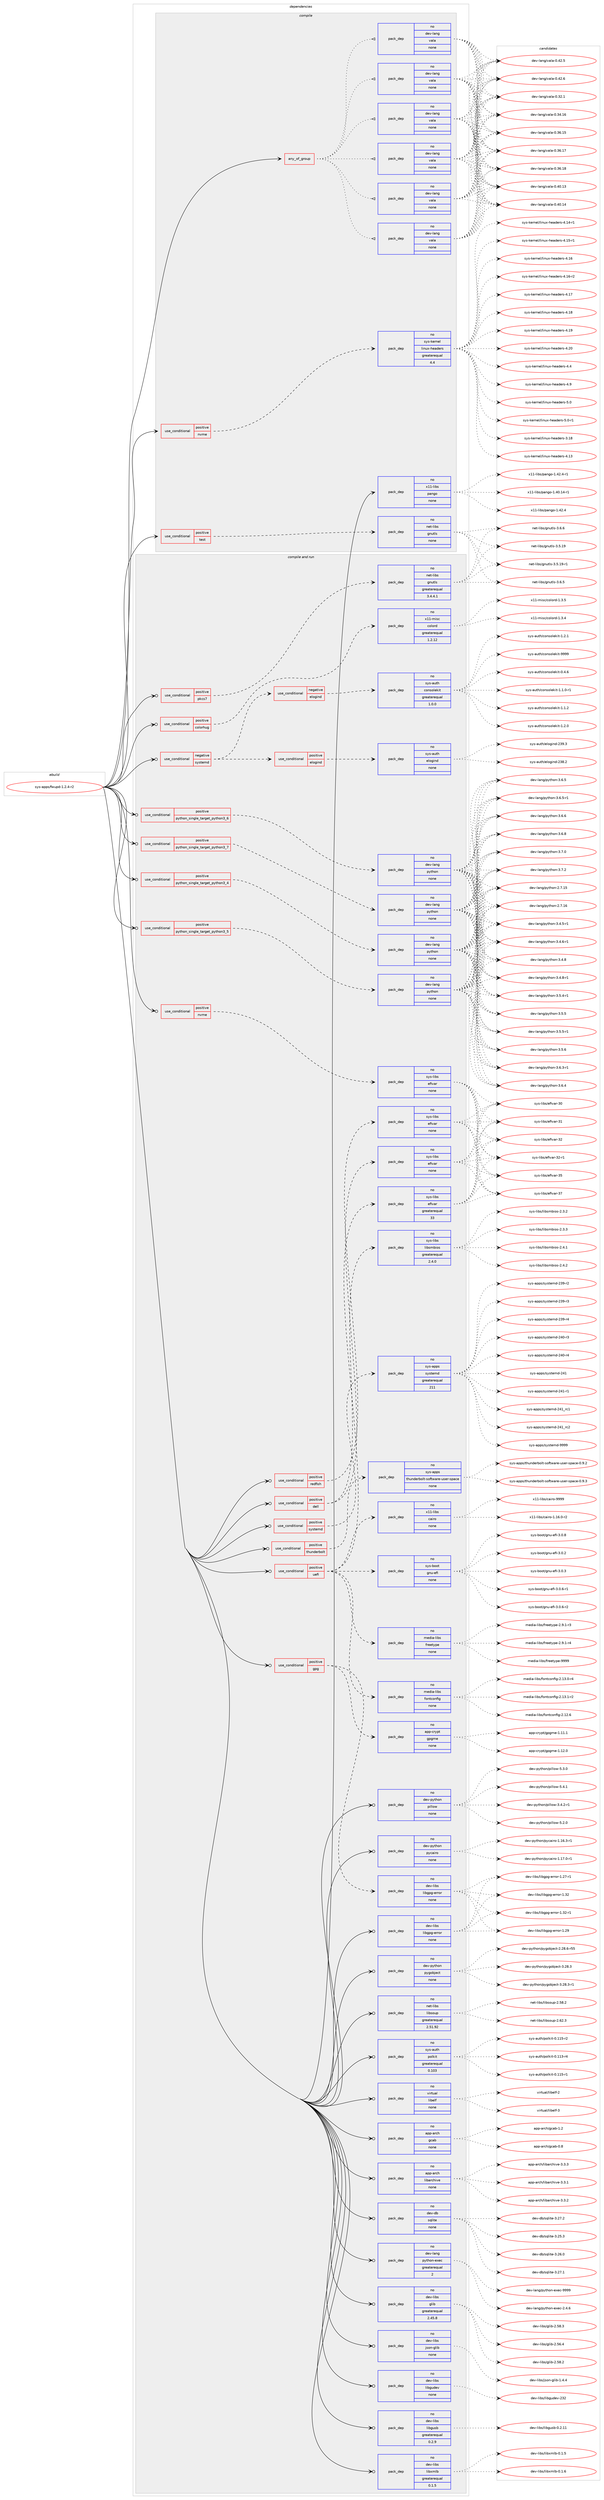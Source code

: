 digraph prolog {

# *************
# Graph options
# *************

newrank=true;
concentrate=true;
compound=true;
graph [rankdir=LR,fontname=Helvetica,fontsize=10,ranksep=1.5];#, ranksep=2.5, nodesep=0.2];
edge  [arrowhead=vee];
node  [fontname=Helvetica,fontsize=10];

# **********
# The ebuild
# **********

subgraph cluster_leftcol {
color=gray;
rank=same;
label=<<i>ebuild</i>>;
id [label="sys-apps/fwupd-1.2.4-r2", color=red, width=4, href="../sys-apps/fwupd-1.2.4-r2.svg"];
}

# ****************
# The dependencies
# ****************

subgraph cluster_midcol {
color=gray;
label=<<i>dependencies</i>>;
subgraph cluster_compile {
fillcolor="#eeeeee";
style=filled;
label=<<i>compile</i>>;
subgraph any27104 {
dependency1711050 [label=<<TABLE BORDER="0" CELLBORDER="1" CELLSPACING="0" CELLPADDING="4"><TR><TD CELLPADDING="10">any_of_group</TD></TR></TABLE>>, shape=none, color=red];subgraph pack1226944 {
dependency1711051 [label=<<TABLE BORDER="0" CELLBORDER="1" CELLSPACING="0" CELLPADDING="4" WIDTH="220"><TR><TD ROWSPAN="6" CELLPADDING="30">pack_dep</TD></TR><TR><TD WIDTH="110">no</TD></TR><TR><TD>dev-lang</TD></TR><TR><TD>vala</TD></TR><TR><TD>none</TD></TR><TR><TD></TD></TR></TABLE>>, shape=none, color=blue];
}
dependency1711050:e -> dependency1711051:w [weight=20,style="dotted",arrowhead="oinv"];
subgraph pack1226945 {
dependency1711052 [label=<<TABLE BORDER="0" CELLBORDER="1" CELLSPACING="0" CELLPADDING="4" WIDTH="220"><TR><TD ROWSPAN="6" CELLPADDING="30">pack_dep</TD></TR><TR><TD WIDTH="110">no</TD></TR><TR><TD>dev-lang</TD></TR><TR><TD>vala</TD></TR><TR><TD>none</TD></TR><TR><TD></TD></TR></TABLE>>, shape=none, color=blue];
}
dependency1711050:e -> dependency1711052:w [weight=20,style="dotted",arrowhead="oinv"];
subgraph pack1226946 {
dependency1711053 [label=<<TABLE BORDER="0" CELLBORDER="1" CELLSPACING="0" CELLPADDING="4" WIDTH="220"><TR><TD ROWSPAN="6" CELLPADDING="30">pack_dep</TD></TR><TR><TD WIDTH="110">no</TD></TR><TR><TD>dev-lang</TD></TR><TR><TD>vala</TD></TR><TR><TD>none</TD></TR><TR><TD></TD></TR></TABLE>>, shape=none, color=blue];
}
dependency1711050:e -> dependency1711053:w [weight=20,style="dotted",arrowhead="oinv"];
subgraph pack1226947 {
dependency1711054 [label=<<TABLE BORDER="0" CELLBORDER="1" CELLSPACING="0" CELLPADDING="4" WIDTH="220"><TR><TD ROWSPAN="6" CELLPADDING="30">pack_dep</TD></TR><TR><TD WIDTH="110">no</TD></TR><TR><TD>dev-lang</TD></TR><TR><TD>vala</TD></TR><TR><TD>none</TD></TR><TR><TD></TD></TR></TABLE>>, shape=none, color=blue];
}
dependency1711050:e -> dependency1711054:w [weight=20,style="dotted",arrowhead="oinv"];
subgraph pack1226948 {
dependency1711055 [label=<<TABLE BORDER="0" CELLBORDER="1" CELLSPACING="0" CELLPADDING="4" WIDTH="220"><TR><TD ROWSPAN="6" CELLPADDING="30">pack_dep</TD></TR><TR><TD WIDTH="110">no</TD></TR><TR><TD>dev-lang</TD></TR><TR><TD>vala</TD></TR><TR><TD>none</TD></TR><TR><TD></TD></TR></TABLE>>, shape=none, color=blue];
}
dependency1711050:e -> dependency1711055:w [weight=20,style="dotted",arrowhead="oinv"];
subgraph pack1226949 {
dependency1711056 [label=<<TABLE BORDER="0" CELLBORDER="1" CELLSPACING="0" CELLPADDING="4" WIDTH="220"><TR><TD ROWSPAN="6" CELLPADDING="30">pack_dep</TD></TR><TR><TD WIDTH="110">no</TD></TR><TR><TD>dev-lang</TD></TR><TR><TD>vala</TD></TR><TR><TD>none</TD></TR><TR><TD></TD></TR></TABLE>>, shape=none, color=blue];
}
dependency1711050:e -> dependency1711056:w [weight=20,style="dotted",arrowhead="oinv"];
}
id:e -> dependency1711050:w [weight=20,style="solid",arrowhead="vee"];
subgraph cond456138 {
dependency1711057 [label=<<TABLE BORDER="0" CELLBORDER="1" CELLSPACING="0" CELLPADDING="4"><TR><TD ROWSPAN="3" CELLPADDING="10">use_conditional</TD></TR><TR><TD>positive</TD></TR><TR><TD>nvme</TD></TR></TABLE>>, shape=none, color=red];
subgraph pack1226950 {
dependency1711058 [label=<<TABLE BORDER="0" CELLBORDER="1" CELLSPACING="0" CELLPADDING="4" WIDTH="220"><TR><TD ROWSPAN="6" CELLPADDING="30">pack_dep</TD></TR><TR><TD WIDTH="110">no</TD></TR><TR><TD>sys-kernel</TD></TR><TR><TD>linux-headers</TD></TR><TR><TD>greaterequal</TD></TR><TR><TD>4.4</TD></TR></TABLE>>, shape=none, color=blue];
}
dependency1711057:e -> dependency1711058:w [weight=20,style="dashed",arrowhead="vee"];
}
id:e -> dependency1711057:w [weight=20,style="solid",arrowhead="vee"];
subgraph cond456139 {
dependency1711059 [label=<<TABLE BORDER="0" CELLBORDER="1" CELLSPACING="0" CELLPADDING="4"><TR><TD ROWSPAN="3" CELLPADDING="10">use_conditional</TD></TR><TR><TD>positive</TD></TR><TR><TD>test</TD></TR></TABLE>>, shape=none, color=red];
subgraph pack1226951 {
dependency1711060 [label=<<TABLE BORDER="0" CELLBORDER="1" CELLSPACING="0" CELLPADDING="4" WIDTH="220"><TR><TD ROWSPAN="6" CELLPADDING="30">pack_dep</TD></TR><TR><TD WIDTH="110">no</TD></TR><TR><TD>net-libs</TD></TR><TR><TD>gnutls</TD></TR><TR><TD>none</TD></TR><TR><TD></TD></TR></TABLE>>, shape=none, color=blue];
}
dependency1711059:e -> dependency1711060:w [weight=20,style="dashed",arrowhead="vee"];
}
id:e -> dependency1711059:w [weight=20,style="solid",arrowhead="vee"];
subgraph pack1226952 {
dependency1711061 [label=<<TABLE BORDER="0" CELLBORDER="1" CELLSPACING="0" CELLPADDING="4" WIDTH="220"><TR><TD ROWSPAN="6" CELLPADDING="30">pack_dep</TD></TR><TR><TD WIDTH="110">no</TD></TR><TR><TD>x11-libs</TD></TR><TR><TD>pango</TD></TR><TR><TD>none</TD></TR><TR><TD></TD></TR></TABLE>>, shape=none, color=blue];
}
id:e -> dependency1711061:w [weight=20,style="solid",arrowhead="vee"];
}
subgraph cluster_compileandrun {
fillcolor="#eeeeee";
style=filled;
label=<<i>compile and run</i>>;
subgraph cond456140 {
dependency1711062 [label=<<TABLE BORDER="0" CELLBORDER="1" CELLSPACING="0" CELLPADDING="4"><TR><TD ROWSPAN="3" CELLPADDING="10">use_conditional</TD></TR><TR><TD>negative</TD></TR><TR><TD>systemd</TD></TR></TABLE>>, shape=none, color=red];
subgraph cond456141 {
dependency1711063 [label=<<TABLE BORDER="0" CELLBORDER="1" CELLSPACING="0" CELLPADDING="4"><TR><TD ROWSPAN="3" CELLPADDING="10">use_conditional</TD></TR><TR><TD>negative</TD></TR><TR><TD>elogind</TD></TR></TABLE>>, shape=none, color=red];
subgraph pack1226953 {
dependency1711064 [label=<<TABLE BORDER="0" CELLBORDER="1" CELLSPACING="0" CELLPADDING="4" WIDTH="220"><TR><TD ROWSPAN="6" CELLPADDING="30">pack_dep</TD></TR><TR><TD WIDTH="110">no</TD></TR><TR><TD>sys-auth</TD></TR><TR><TD>consolekit</TD></TR><TR><TD>greaterequal</TD></TR><TR><TD>1.0.0</TD></TR></TABLE>>, shape=none, color=blue];
}
dependency1711063:e -> dependency1711064:w [weight=20,style="dashed",arrowhead="vee"];
}
dependency1711062:e -> dependency1711063:w [weight=20,style="dashed",arrowhead="vee"];
subgraph cond456142 {
dependency1711065 [label=<<TABLE BORDER="0" CELLBORDER="1" CELLSPACING="0" CELLPADDING="4"><TR><TD ROWSPAN="3" CELLPADDING="10">use_conditional</TD></TR><TR><TD>positive</TD></TR><TR><TD>elogind</TD></TR></TABLE>>, shape=none, color=red];
subgraph pack1226954 {
dependency1711066 [label=<<TABLE BORDER="0" CELLBORDER="1" CELLSPACING="0" CELLPADDING="4" WIDTH="220"><TR><TD ROWSPAN="6" CELLPADDING="30">pack_dep</TD></TR><TR><TD WIDTH="110">no</TD></TR><TR><TD>sys-auth</TD></TR><TR><TD>elogind</TD></TR><TR><TD>none</TD></TR><TR><TD></TD></TR></TABLE>>, shape=none, color=blue];
}
dependency1711065:e -> dependency1711066:w [weight=20,style="dashed",arrowhead="vee"];
}
dependency1711062:e -> dependency1711065:w [weight=20,style="dashed",arrowhead="vee"];
}
id:e -> dependency1711062:w [weight=20,style="solid",arrowhead="odotvee"];
subgraph cond456143 {
dependency1711067 [label=<<TABLE BORDER="0" CELLBORDER="1" CELLSPACING="0" CELLPADDING="4"><TR><TD ROWSPAN="3" CELLPADDING="10">use_conditional</TD></TR><TR><TD>positive</TD></TR><TR><TD>colorhug</TD></TR></TABLE>>, shape=none, color=red];
subgraph pack1226955 {
dependency1711068 [label=<<TABLE BORDER="0" CELLBORDER="1" CELLSPACING="0" CELLPADDING="4" WIDTH="220"><TR><TD ROWSPAN="6" CELLPADDING="30">pack_dep</TD></TR><TR><TD WIDTH="110">no</TD></TR><TR><TD>x11-misc</TD></TR><TR><TD>colord</TD></TR><TR><TD>greaterequal</TD></TR><TR><TD>1.2.12</TD></TR></TABLE>>, shape=none, color=blue];
}
dependency1711067:e -> dependency1711068:w [weight=20,style="dashed",arrowhead="vee"];
}
id:e -> dependency1711067:w [weight=20,style="solid",arrowhead="odotvee"];
subgraph cond456144 {
dependency1711069 [label=<<TABLE BORDER="0" CELLBORDER="1" CELLSPACING="0" CELLPADDING="4"><TR><TD ROWSPAN="3" CELLPADDING="10">use_conditional</TD></TR><TR><TD>positive</TD></TR><TR><TD>dell</TD></TR></TABLE>>, shape=none, color=red];
subgraph pack1226956 {
dependency1711070 [label=<<TABLE BORDER="0" CELLBORDER="1" CELLSPACING="0" CELLPADDING="4" WIDTH="220"><TR><TD ROWSPAN="6" CELLPADDING="30">pack_dep</TD></TR><TR><TD WIDTH="110">no</TD></TR><TR><TD>sys-libs</TD></TR><TR><TD>efivar</TD></TR><TR><TD>none</TD></TR><TR><TD></TD></TR></TABLE>>, shape=none, color=blue];
}
dependency1711069:e -> dependency1711070:w [weight=20,style="dashed",arrowhead="vee"];
subgraph pack1226957 {
dependency1711071 [label=<<TABLE BORDER="0" CELLBORDER="1" CELLSPACING="0" CELLPADDING="4" WIDTH="220"><TR><TD ROWSPAN="6" CELLPADDING="30">pack_dep</TD></TR><TR><TD WIDTH="110">no</TD></TR><TR><TD>sys-libs</TD></TR><TR><TD>libsmbios</TD></TR><TR><TD>greaterequal</TD></TR><TR><TD>2.4.0</TD></TR></TABLE>>, shape=none, color=blue];
}
dependency1711069:e -> dependency1711071:w [weight=20,style="dashed",arrowhead="vee"];
}
id:e -> dependency1711069:w [weight=20,style="solid",arrowhead="odotvee"];
subgraph cond456145 {
dependency1711072 [label=<<TABLE BORDER="0" CELLBORDER="1" CELLSPACING="0" CELLPADDING="4"><TR><TD ROWSPAN="3" CELLPADDING="10">use_conditional</TD></TR><TR><TD>positive</TD></TR><TR><TD>gpg</TD></TR></TABLE>>, shape=none, color=red];
subgraph pack1226958 {
dependency1711073 [label=<<TABLE BORDER="0" CELLBORDER="1" CELLSPACING="0" CELLPADDING="4" WIDTH="220"><TR><TD ROWSPAN="6" CELLPADDING="30">pack_dep</TD></TR><TR><TD WIDTH="110">no</TD></TR><TR><TD>app-crypt</TD></TR><TR><TD>gpgme</TD></TR><TR><TD>none</TD></TR><TR><TD></TD></TR></TABLE>>, shape=none, color=blue];
}
dependency1711072:e -> dependency1711073:w [weight=20,style="dashed",arrowhead="vee"];
subgraph pack1226959 {
dependency1711074 [label=<<TABLE BORDER="0" CELLBORDER="1" CELLSPACING="0" CELLPADDING="4" WIDTH="220"><TR><TD ROWSPAN="6" CELLPADDING="30">pack_dep</TD></TR><TR><TD WIDTH="110">no</TD></TR><TR><TD>dev-libs</TD></TR><TR><TD>libgpg-error</TD></TR><TR><TD>none</TD></TR><TR><TD></TD></TR></TABLE>>, shape=none, color=blue];
}
dependency1711072:e -> dependency1711074:w [weight=20,style="dashed",arrowhead="vee"];
}
id:e -> dependency1711072:w [weight=20,style="solid",arrowhead="odotvee"];
subgraph cond456146 {
dependency1711075 [label=<<TABLE BORDER="0" CELLBORDER="1" CELLSPACING="0" CELLPADDING="4"><TR><TD ROWSPAN="3" CELLPADDING="10">use_conditional</TD></TR><TR><TD>positive</TD></TR><TR><TD>nvme</TD></TR></TABLE>>, shape=none, color=red];
subgraph pack1226960 {
dependency1711076 [label=<<TABLE BORDER="0" CELLBORDER="1" CELLSPACING="0" CELLPADDING="4" WIDTH="220"><TR><TD ROWSPAN="6" CELLPADDING="30">pack_dep</TD></TR><TR><TD WIDTH="110">no</TD></TR><TR><TD>sys-libs</TD></TR><TR><TD>efivar</TD></TR><TR><TD>none</TD></TR><TR><TD></TD></TR></TABLE>>, shape=none, color=blue];
}
dependency1711075:e -> dependency1711076:w [weight=20,style="dashed",arrowhead="vee"];
}
id:e -> dependency1711075:w [weight=20,style="solid",arrowhead="odotvee"];
subgraph cond456147 {
dependency1711077 [label=<<TABLE BORDER="0" CELLBORDER="1" CELLSPACING="0" CELLPADDING="4"><TR><TD ROWSPAN="3" CELLPADDING="10">use_conditional</TD></TR><TR><TD>positive</TD></TR><TR><TD>pkcs7</TD></TR></TABLE>>, shape=none, color=red];
subgraph pack1226961 {
dependency1711078 [label=<<TABLE BORDER="0" CELLBORDER="1" CELLSPACING="0" CELLPADDING="4" WIDTH="220"><TR><TD ROWSPAN="6" CELLPADDING="30">pack_dep</TD></TR><TR><TD WIDTH="110">no</TD></TR><TR><TD>net-libs</TD></TR><TR><TD>gnutls</TD></TR><TR><TD>greaterequal</TD></TR><TR><TD>3.4.4.1</TD></TR></TABLE>>, shape=none, color=blue];
}
dependency1711077:e -> dependency1711078:w [weight=20,style="dashed",arrowhead="vee"];
}
id:e -> dependency1711077:w [weight=20,style="solid",arrowhead="odotvee"];
subgraph cond456148 {
dependency1711079 [label=<<TABLE BORDER="0" CELLBORDER="1" CELLSPACING="0" CELLPADDING="4"><TR><TD ROWSPAN="3" CELLPADDING="10">use_conditional</TD></TR><TR><TD>positive</TD></TR><TR><TD>python_single_target_python3_4</TD></TR></TABLE>>, shape=none, color=red];
subgraph pack1226962 {
dependency1711080 [label=<<TABLE BORDER="0" CELLBORDER="1" CELLSPACING="0" CELLPADDING="4" WIDTH="220"><TR><TD ROWSPAN="6" CELLPADDING="30">pack_dep</TD></TR><TR><TD WIDTH="110">no</TD></TR><TR><TD>dev-lang</TD></TR><TR><TD>python</TD></TR><TR><TD>none</TD></TR><TR><TD></TD></TR></TABLE>>, shape=none, color=blue];
}
dependency1711079:e -> dependency1711080:w [weight=20,style="dashed",arrowhead="vee"];
}
id:e -> dependency1711079:w [weight=20,style="solid",arrowhead="odotvee"];
subgraph cond456149 {
dependency1711081 [label=<<TABLE BORDER="0" CELLBORDER="1" CELLSPACING="0" CELLPADDING="4"><TR><TD ROWSPAN="3" CELLPADDING="10">use_conditional</TD></TR><TR><TD>positive</TD></TR><TR><TD>python_single_target_python3_5</TD></TR></TABLE>>, shape=none, color=red];
subgraph pack1226963 {
dependency1711082 [label=<<TABLE BORDER="0" CELLBORDER="1" CELLSPACING="0" CELLPADDING="4" WIDTH="220"><TR><TD ROWSPAN="6" CELLPADDING="30">pack_dep</TD></TR><TR><TD WIDTH="110">no</TD></TR><TR><TD>dev-lang</TD></TR><TR><TD>python</TD></TR><TR><TD>none</TD></TR><TR><TD></TD></TR></TABLE>>, shape=none, color=blue];
}
dependency1711081:e -> dependency1711082:w [weight=20,style="dashed",arrowhead="vee"];
}
id:e -> dependency1711081:w [weight=20,style="solid",arrowhead="odotvee"];
subgraph cond456150 {
dependency1711083 [label=<<TABLE BORDER="0" CELLBORDER="1" CELLSPACING="0" CELLPADDING="4"><TR><TD ROWSPAN="3" CELLPADDING="10">use_conditional</TD></TR><TR><TD>positive</TD></TR><TR><TD>python_single_target_python3_6</TD></TR></TABLE>>, shape=none, color=red];
subgraph pack1226964 {
dependency1711084 [label=<<TABLE BORDER="0" CELLBORDER="1" CELLSPACING="0" CELLPADDING="4" WIDTH="220"><TR><TD ROWSPAN="6" CELLPADDING="30">pack_dep</TD></TR><TR><TD WIDTH="110">no</TD></TR><TR><TD>dev-lang</TD></TR><TR><TD>python</TD></TR><TR><TD>none</TD></TR><TR><TD></TD></TR></TABLE>>, shape=none, color=blue];
}
dependency1711083:e -> dependency1711084:w [weight=20,style="dashed",arrowhead="vee"];
}
id:e -> dependency1711083:w [weight=20,style="solid",arrowhead="odotvee"];
subgraph cond456151 {
dependency1711085 [label=<<TABLE BORDER="0" CELLBORDER="1" CELLSPACING="0" CELLPADDING="4"><TR><TD ROWSPAN="3" CELLPADDING="10">use_conditional</TD></TR><TR><TD>positive</TD></TR><TR><TD>python_single_target_python3_7</TD></TR></TABLE>>, shape=none, color=red];
subgraph pack1226965 {
dependency1711086 [label=<<TABLE BORDER="0" CELLBORDER="1" CELLSPACING="0" CELLPADDING="4" WIDTH="220"><TR><TD ROWSPAN="6" CELLPADDING="30">pack_dep</TD></TR><TR><TD WIDTH="110">no</TD></TR><TR><TD>dev-lang</TD></TR><TR><TD>python</TD></TR><TR><TD>none</TD></TR><TR><TD></TD></TR></TABLE>>, shape=none, color=blue];
}
dependency1711085:e -> dependency1711086:w [weight=20,style="dashed",arrowhead="vee"];
}
id:e -> dependency1711085:w [weight=20,style="solid",arrowhead="odotvee"];
subgraph cond456152 {
dependency1711087 [label=<<TABLE BORDER="0" CELLBORDER="1" CELLSPACING="0" CELLPADDING="4"><TR><TD ROWSPAN="3" CELLPADDING="10">use_conditional</TD></TR><TR><TD>positive</TD></TR><TR><TD>redfish</TD></TR></TABLE>>, shape=none, color=red];
subgraph pack1226966 {
dependency1711088 [label=<<TABLE BORDER="0" CELLBORDER="1" CELLSPACING="0" CELLPADDING="4" WIDTH="220"><TR><TD ROWSPAN="6" CELLPADDING="30">pack_dep</TD></TR><TR><TD WIDTH="110">no</TD></TR><TR><TD>sys-libs</TD></TR><TR><TD>efivar</TD></TR><TR><TD>none</TD></TR><TR><TD></TD></TR></TABLE>>, shape=none, color=blue];
}
dependency1711087:e -> dependency1711088:w [weight=20,style="dashed",arrowhead="vee"];
}
id:e -> dependency1711087:w [weight=20,style="solid",arrowhead="odotvee"];
subgraph cond456153 {
dependency1711089 [label=<<TABLE BORDER="0" CELLBORDER="1" CELLSPACING="0" CELLPADDING="4"><TR><TD ROWSPAN="3" CELLPADDING="10">use_conditional</TD></TR><TR><TD>positive</TD></TR><TR><TD>systemd</TD></TR></TABLE>>, shape=none, color=red];
subgraph pack1226967 {
dependency1711090 [label=<<TABLE BORDER="0" CELLBORDER="1" CELLSPACING="0" CELLPADDING="4" WIDTH="220"><TR><TD ROWSPAN="6" CELLPADDING="30">pack_dep</TD></TR><TR><TD WIDTH="110">no</TD></TR><TR><TD>sys-apps</TD></TR><TR><TD>systemd</TD></TR><TR><TD>greaterequal</TD></TR><TR><TD>211</TD></TR></TABLE>>, shape=none, color=blue];
}
dependency1711089:e -> dependency1711090:w [weight=20,style="dashed",arrowhead="vee"];
}
id:e -> dependency1711089:w [weight=20,style="solid",arrowhead="odotvee"];
subgraph cond456154 {
dependency1711091 [label=<<TABLE BORDER="0" CELLBORDER="1" CELLSPACING="0" CELLPADDING="4"><TR><TD ROWSPAN="3" CELLPADDING="10">use_conditional</TD></TR><TR><TD>positive</TD></TR><TR><TD>thunderbolt</TD></TR></TABLE>>, shape=none, color=red];
subgraph pack1226968 {
dependency1711092 [label=<<TABLE BORDER="0" CELLBORDER="1" CELLSPACING="0" CELLPADDING="4" WIDTH="220"><TR><TD ROWSPAN="6" CELLPADDING="30">pack_dep</TD></TR><TR><TD WIDTH="110">no</TD></TR><TR><TD>sys-apps</TD></TR><TR><TD>thunderbolt-software-user-space</TD></TR><TR><TD>none</TD></TR><TR><TD></TD></TR></TABLE>>, shape=none, color=blue];
}
dependency1711091:e -> dependency1711092:w [weight=20,style="dashed",arrowhead="vee"];
}
id:e -> dependency1711091:w [weight=20,style="solid",arrowhead="odotvee"];
subgraph cond456155 {
dependency1711093 [label=<<TABLE BORDER="0" CELLBORDER="1" CELLSPACING="0" CELLPADDING="4"><TR><TD ROWSPAN="3" CELLPADDING="10">use_conditional</TD></TR><TR><TD>positive</TD></TR><TR><TD>uefi</TD></TR></TABLE>>, shape=none, color=red];
subgraph pack1226969 {
dependency1711094 [label=<<TABLE BORDER="0" CELLBORDER="1" CELLSPACING="0" CELLPADDING="4" WIDTH="220"><TR><TD ROWSPAN="6" CELLPADDING="30">pack_dep</TD></TR><TR><TD WIDTH="110">no</TD></TR><TR><TD>media-libs</TD></TR><TR><TD>fontconfig</TD></TR><TR><TD>none</TD></TR><TR><TD></TD></TR></TABLE>>, shape=none, color=blue];
}
dependency1711093:e -> dependency1711094:w [weight=20,style="dashed",arrowhead="vee"];
subgraph pack1226970 {
dependency1711095 [label=<<TABLE BORDER="0" CELLBORDER="1" CELLSPACING="0" CELLPADDING="4" WIDTH="220"><TR><TD ROWSPAN="6" CELLPADDING="30">pack_dep</TD></TR><TR><TD WIDTH="110">no</TD></TR><TR><TD>media-libs</TD></TR><TR><TD>freetype</TD></TR><TR><TD>none</TD></TR><TR><TD></TD></TR></TABLE>>, shape=none, color=blue];
}
dependency1711093:e -> dependency1711095:w [weight=20,style="dashed",arrowhead="vee"];
subgraph pack1226971 {
dependency1711096 [label=<<TABLE BORDER="0" CELLBORDER="1" CELLSPACING="0" CELLPADDING="4" WIDTH="220"><TR><TD ROWSPAN="6" CELLPADDING="30">pack_dep</TD></TR><TR><TD WIDTH="110">no</TD></TR><TR><TD>sys-boot</TD></TR><TR><TD>gnu-efi</TD></TR><TR><TD>none</TD></TR><TR><TD></TD></TR></TABLE>>, shape=none, color=blue];
}
dependency1711093:e -> dependency1711096:w [weight=20,style="dashed",arrowhead="vee"];
subgraph pack1226972 {
dependency1711097 [label=<<TABLE BORDER="0" CELLBORDER="1" CELLSPACING="0" CELLPADDING="4" WIDTH="220"><TR><TD ROWSPAN="6" CELLPADDING="30">pack_dep</TD></TR><TR><TD WIDTH="110">no</TD></TR><TR><TD>sys-libs</TD></TR><TR><TD>efivar</TD></TR><TR><TD>greaterequal</TD></TR><TR><TD>33</TD></TR></TABLE>>, shape=none, color=blue];
}
dependency1711093:e -> dependency1711097:w [weight=20,style="dashed",arrowhead="vee"];
subgraph pack1226973 {
dependency1711098 [label=<<TABLE BORDER="0" CELLBORDER="1" CELLSPACING="0" CELLPADDING="4" WIDTH="220"><TR><TD ROWSPAN="6" CELLPADDING="30">pack_dep</TD></TR><TR><TD WIDTH="110">no</TD></TR><TR><TD>x11-libs</TD></TR><TR><TD>cairo</TD></TR><TR><TD>none</TD></TR><TR><TD></TD></TR></TABLE>>, shape=none, color=blue];
}
dependency1711093:e -> dependency1711098:w [weight=20,style="dashed",arrowhead="vee"];
}
id:e -> dependency1711093:w [weight=20,style="solid",arrowhead="odotvee"];
subgraph pack1226974 {
dependency1711099 [label=<<TABLE BORDER="0" CELLBORDER="1" CELLSPACING="0" CELLPADDING="4" WIDTH="220"><TR><TD ROWSPAN="6" CELLPADDING="30">pack_dep</TD></TR><TR><TD WIDTH="110">no</TD></TR><TR><TD>app-arch</TD></TR><TR><TD>gcab</TD></TR><TR><TD>none</TD></TR><TR><TD></TD></TR></TABLE>>, shape=none, color=blue];
}
id:e -> dependency1711099:w [weight=20,style="solid",arrowhead="odotvee"];
subgraph pack1226975 {
dependency1711100 [label=<<TABLE BORDER="0" CELLBORDER="1" CELLSPACING="0" CELLPADDING="4" WIDTH="220"><TR><TD ROWSPAN="6" CELLPADDING="30">pack_dep</TD></TR><TR><TD WIDTH="110">no</TD></TR><TR><TD>app-arch</TD></TR><TR><TD>libarchive</TD></TR><TR><TD>none</TD></TR><TR><TD></TD></TR></TABLE>>, shape=none, color=blue];
}
id:e -> dependency1711100:w [weight=20,style="solid",arrowhead="odotvee"];
subgraph pack1226976 {
dependency1711101 [label=<<TABLE BORDER="0" CELLBORDER="1" CELLSPACING="0" CELLPADDING="4" WIDTH="220"><TR><TD ROWSPAN="6" CELLPADDING="30">pack_dep</TD></TR><TR><TD WIDTH="110">no</TD></TR><TR><TD>dev-db</TD></TR><TR><TD>sqlite</TD></TR><TR><TD>none</TD></TR><TR><TD></TD></TR></TABLE>>, shape=none, color=blue];
}
id:e -> dependency1711101:w [weight=20,style="solid",arrowhead="odotvee"];
subgraph pack1226977 {
dependency1711102 [label=<<TABLE BORDER="0" CELLBORDER="1" CELLSPACING="0" CELLPADDING="4" WIDTH="220"><TR><TD ROWSPAN="6" CELLPADDING="30">pack_dep</TD></TR><TR><TD WIDTH="110">no</TD></TR><TR><TD>dev-lang</TD></TR><TR><TD>python-exec</TD></TR><TR><TD>greaterequal</TD></TR><TR><TD>2</TD></TR></TABLE>>, shape=none, color=blue];
}
id:e -> dependency1711102:w [weight=20,style="solid",arrowhead="odotvee"];
subgraph pack1226978 {
dependency1711103 [label=<<TABLE BORDER="0" CELLBORDER="1" CELLSPACING="0" CELLPADDING="4" WIDTH="220"><TR><TD ROWSPAN="6" CELLPADDING="30">pack_dep</TD></TR><TR><TD WIDTH="110">no</TD></TR><TR><TD>dev-libs</TD></TR><TR><TD>glib</TD></TR><TR><TD>greaterequal</TD></TR><TR><TD>2.45.8</TD></TR></TABLE>>, shape=none, color=blue];
}
id:e -> dependency1711103:w [weight=20,style="solid",arrowhead="odotvee"];
subgraph pack1226979 {
dependency1711104 [label=<<TABLE BORDER="0" CELLBORDER="1" CELLSPACING="0" CELLPADDING="4" WIDTH="220"><TR><TD ROWSPAN="6" CELLPADDING="30">pack_dep</TD></TR><TR><TD WIDTH="110">no</TD></TR><TR><TD>dev-libs</TD></TR><TR><TD>json-glib</TD></TR><TR><TD>none</TD></TR><TR><TD></TD></TR></TABLE>>, shape=none, color=blue];
}
id:e -> dependency1711104:w [weight=20,style="solid",arrowhead="odotvee"];
subgraph pack1226980 {
dependency1711105 [label=<<TABLE BORDER="0" CELLBORDER="1" CELLSPACING="0" CELLPADDING="4" WIDTH="220"><TR><TD ROWSPAN="6" CELLPADDING="30">pack_dep</TD></TR><TR><TD WIDTH="110">no</TD></TR><TR><TD>dev-libs</TD></TR><TR><TD>libgpg-error</TD></TR><TR><TD>none</TD></TR><TR><TD></TD></TR></TABLE>>, shape=none, color=blue];
}
id:e -> dependency1711105:w [weight=20,style="solid",arrowhead="odotvee"];
subgraph pack1226981 {
dependency1711106 [label=<<TABLE BORDER="0" CELLBORDER="1" CELLSPACING="0" CELLPADDING="4" WIDTH="220"><TR><TD ROWSPAN="6" CELLPADDING="30">pack_dep</TD></TR><TR><TD WIDTH="110">no</TD></TR><TR><TD>dev-libs</TD></TR><TR><TD>libgudev</TD></TR><TR><TD>none</TD></TR><TR><TD></TD></TR></TABLE>>, shape=none, color=blue];
}
id:e -> dependency1711106:w [weight=20,style="solid",arrowhead="odotvee"];
subgraph pack1226982 {
dependency1711107 [label=<<TABLE BORDER="0" CELLBORDER="1" CELLSPACING="0" CELLPADDING="4" WIDTH="220"><TR><TD ROWSPAN="6" CELLPADDING="30">pack_dep</TD></TR><TR><TD WIDTH="110">no</TD></TR><TR><TD>dev-libs</TD></TR><TR><TD>libgusb</TD></TR><TR><TD>greaterequal</TD></TR><TR><TD>0.2.9</TD></TR></TABLE>>, shape=none, color=blue];
}
id:e -> dependency1711107:w [weight=20,style="solid",arrowhead="odotvee"];
subgraph pack1226983 {
dependency1711108 [label=<<TABLE BORDER="0" CELLBORDER="1" CELLSPACING="0" CELLPADDING="4" WIDTH="220"><TR><TD ROWSPAN="6" CELLPADDING="30">pack_dep</TD></TR><TR><TD WIDTH="110">no</TD></TR><TR><TD>dev-libs</TD></TR><TR><TD>libxmlb</TD></TR><TR><TD>greaterequal</TD></TR><TR><TD>0.1.5</TD></TR></TABLE>>, shape=none, color=blue];
}
id:e -> dependency1711108:w [weight=20,style="solid",arrowhead="odotvee"];
subgraph pack1226984 {
dependency1711109 [label=<<TABLE BORDER="0" CELLBORDER="1" CELLSPACING="0" CELLPADDING="4" WIDTH="220"><TR><TD ROWSPAN="6" CELLPADDING="30">pack_dep</TD></TR><TR><TD WIDTH="110">no</TD></TR><TR><TD>dev-python</TD></TR><TR><TD>pillow</TD></TR><TR><TD>none</TD></TR><TR><TD></TD></TR></TABLE>>, shape=none, color=blue];
}
id:e -> dependency1711109:w [weight=20,style="solid",arrowhead="odotvee"];
subgraph pack1226985 {
dependency1711110 [label=<<TABLE BORDER="0" CELLBORDER="1" CELLSPACING="0" CELLPADDING="4" WIDTH="220"><TR><TD ROWSPAN="6" CELLPADDING="30">pack_dep</TD></TR><TR><TD WIDTH="110">no</TD></TR><TR><TD>dev-python</TD></TR><TR><TD>pycairo</TD></TR><TR><TD>none</TD></TR><TR><TD></TD></TR></TABLE>>, shape=none, color=blue];
}
id:e -> dependency1711110:w [weight=20,style="solid",arrowhead="odotvee"];
subgraph pack1226986 {
dependency1711111 [label=<<TABLE BORDER="0" CELLBORDER="1" CELLSPACING="0" CELLPADDING="4" WIDTH="220"><TR><TD ROWSPAN="6" CELLPADDING="30">pack_dep</TD></TR><TR><TD WIDTH="110">no</TD></TR><TR><TD>dev-python</TD></TR><TR><TD>pygobject</TD></TR><TR><TD>none</TD></TR><TR><TD></TD></TR></TABLE>>, shape=none, color=blue];
}
id:e -> dependency1711111:w [weight=20,style="solid",arrowhead="odotvee"];
subgraph pack1226987 {
dependency1711112 [label=<<TABLE BORDER="0" CELLBORDER="1" CELLSPACING="0" CELLPADDING="4" WIDTH="220"><TR><TD ROWSPAN="6" CELLPADDING="30">pack_dep</TD></TR><TR><TD WIDTH="110">no</TD></TR><TR><TD>net-libs</TD></TR><TR><TD>libsoup</TD></TR><TR><TD>greaterequal</TD></TR><TR><TD>2.51.92</TD></TR></TABLE>>, shape=none, color=blue];
}
id:e -> dependency1711112:w [weight=20,style="solid",arrowhead="odotvee"];
subgraph pack1226988 {
dependency1711113 [label=<<TABLE BORDER="0" CELLBORDER="1" CELLSPACING="0" CELLPADDING="4" WIDTH="220"><TR><TD ROWSPAN="6" CELLPADDING="30">pack_dep</TD></TR><TR><TD WIDTH="110">no</TD></TR><TR><TD>sys-auth</TD></TR><TR><TD>polkit</TD></TR><TR><TD>greaterequal</TD></TR><TR><TD>0.103</TD></TR></TABLE>>, shape=none, color=blue];
}
id:e -> dependency1711113:w [weight=20,style="solid",arrowhead="odotvee"];
subgraph pack1226989 {
dependency1711114 [label=<<TABLE BORDER="0" CELLBORDER="1" CELLSPACING="0" CELLPADDING="4" WIDTH="220"><TR><TD ROWSPAN="6" CELLPADDING="30">pack_dep</TD></TR><TR><TD WIDTH="110">no</TD></TR><TR><TD>virtual</TD></TR><TR><TD>libelf</TD></TR><TR><TD>none</TD></TR><TR><TD></TD></TR></TABLE>>, shape=none, color=blue];
}
id:e -> dependency1711114:w [weight=20,style="solid",arrowhead="odotvee"];
}
subgraph cluster_run {
fillcolor="#eeeeee";
style=filled;
label=<<i>run</i>>;
}
}

# **************
# The candidates
# **************

subgraph cluster_choices {
rank=same;
color=gray;
label=<<i>candidates</i>>;

subgraph choice1226944 {
color=black;
nodesep=1;
choice100101118451089711010347118971089745484651504649 [label="dev-lang/vala-0.32.1", color=red, width=4,href="../dev-lang/vala-0.32.1.svg"];
choice10010111845108971101034711897108974548465152464954 [label="dev-lang/vala-0.34.16", color=red, width=4,href="../dev-lang/vala-0.34.16.svg"];
choice10010111845108971101034711897108974548465154464953 [label="dev-lang/vala-0.36.15", color=red, width=4,href="../dev-lang/vala-0.36.15.svg"];
choice10010111845108971101034711897108974548465154464955 [label="dev-lang/vala-0.36.17", color=red, width=4,href="../dev-lang/vala-0.36.17.svg"];
choice10010111845108971101034711897108974548465154464956 [label="dev-lang/vala-0.36.18", color=red, width=4,href="../dev-lang/vala-0.36.18.svg"];
choice10010111845108971101034711897108974548465248464951 [label="dev-lang/vala-0.40.13", color=red, width=4,href="../dev-lang/vala-0.40.13.svg"];
choice10010111845108971101034711897108974548465248464952 [label="dev-lang/vala-0.40.14", color=red, width=4,href="../dev-lang/vala-0.40.14.svg"];
choice100101118451089711010347118971089745484652504653 [label="dev-lang/vala-0.42.5", color=red, width=4,href="../dev-lang/vala-0.42.5.svg"];
choice100101118451089711010347118971089745484652504654 [label="dev-lang/vala-0.42.6", color=red, width=4,href="../dev-lang/vala-0.42.6.svg"];
dependency1711051:e -> choice100101118451089711010347118971089745484651504649:w [style=dotted,weight="100"];
dependency1711051:e -> choice10010111845108971101034711897108974548465152464954:w [style=dotted,weight="100"];
dependency1711051:e -> choice10010111845108971101034711897108974548465154464953:w [style=dotted,weight="100"];
dependency1711051:e -> choice10010111845108971101034711897108974548465154464955:w [style=dotted,weight="100"];
dependency1711051:e -> choice10010111845108971101034711897108974548465154464956:w [style=dotted,weight="100"];
dependency1711051:e -> choice10010111845108971101034711897108974548465248464951:w [style=dotted,weight="100"];
dependency1711051:e -> choice10010111845108971101034711897108974548465248464952:w [style=dotted,weight="100"];
dependency1711051:e -> choice100101118451089711010347118971089745484652504653:w [style=dotted,weight="100"];
dependency1711051:e -> choice100101118451089711010347118971089745484652504654:w [style=dotted,weight="100"];
}
subgraph choice1226945 {
color=black;
nodesep=1;
choice100101118451089711010347118971089745484651504649 [label="dev-lang/vala-0.32.1", color=red, width=4,href="../dev-lang/vala-0.32.1.svg"];
choice10010111845108971101034711897108974548465152464954 [label="dev-lang/vala-0.34.16", color=red, width=4,href="../dev-lang/vala-0.34.16.svg"];
choice10010111845108971101034711897108974548465154464953 [label="dev-lang/vala-0.36.15", color=red, width=4,href="../dev-lang/vala-0.36.15.svg"];
choice10010111845108971101034711897108974548465154464955 [label="dev-lang/vala-0.36.17", color=red, width=4,href="../dev-lang/vala-0.36.17.svg"];
choice10010111845108971101034711897108974548465154464956 [label="dev-lang/vala-0.36.18", color=red, width=4,href="../dev-lang/vala-0.36.18.svg"];
choice10010111845108971101034711897108974548465248464951 [label="dev-lang/vala-0.40.13", color=red, width=4,href="../dev-lang/vala-0.40.13.svg"];
choice10010111845108971101034711897108974548465248464952 [label="dev-lang/vala-0.40.14", color=red, width=4,href="../dev-lang/vala-0.40.14.svg"];
choice100101118451089711010347118971089745484652504653 [label="dev-lang/vala-0.42.5", color=red, width=4,href="../dev-lang/vala-0.42.5.svg"];
choice100101118451089711010347118971089745484652504654 [label="dev-lang/vala-0.42.6", color=red, width=4,href="../dev-lang/vala-0.42.6.svg"];
dependency1711052:e -> choice100101118451089711010347118971089745484651504649:w [style=dotted,weight="100"];
dependency1711052:e -> choice10010111845108971101034711897108974548465152464954:w [style=dotted,weight="100"];
dependency1711052:e -> choice10010111845108971101034711897108974548465154464953:w [style=dotted,weight="100"];
dependency1711052:e -> choice10010111845108971101034711897108974548465154464955:w [style=dotted,weight="100"];
dependency1711052:e -> choice10010111845108971101034711897108974548465154464956:w [style=dotted,weight="100"];
dependency1711052:e -> choice10010111845108971101034711897108974548465248464951:w [style=dotted,weight="100"];
dependency1711052:e -> choice10010111845108971101034711897108974548465248464952:w [style=dotted,weight="100"];
dependency1711052:e -> choice100101118451089711010347118971089745484652504653:w [style=dotted,weight="100"];
dependency1711052:e -> choice100101118451089711010347118971089745484652504654:w [style=dotted,weight="100"];
}
subgraph choice1226946 {
color=black;
nodesep=1;
choice100101118451089711010347118971089745484651504649 [label="dev-lang/vala-0.32.1", color=red, width=4,href="../dev-lang/vala-0.32.1.svg"];
choice10010111845108971101034711897108974548465152464954 [label="dev-lang/vala-0.34.16", color=red, width=4,href="../dev-lang/vala-0.34.16.svg"];
choice10010111845108971101034711897108974548465154464953 [label="dev-lang/vala-0.36.15", color=red, width=4,href="../dev-lang/vala-0.36.15.svg"];
choice10010111845108971101034711897108974548465154464955 [label="dev-lang/vala-0.36.17", color=red, width=4,href="../dev-lang/vala-0.36.17.svg"];
choice10010111845108971101034711897108974548465154464956 [label="dev-lang/vala-0.36.18", color=red, width=4,href="../dev-lang/vala-0.36.18.svg"];
choice10010111845108971101034711897108974548465248464951 [label="dev-lang/vala-0.40.13", color=red, width=4,href="../dev-lang/vala-0.40.13.svg"];
choice10010111845108971101034711897108974548465248464952 [label="dev-lang/vala-0.40.14", color=red, width=4,href="../dev-lang/vala-0.40.14.svg"];
choice100101118451089711010347118971089745484652504653 [label="dev-lang/vala-0.42.5", color=red, width=4,href="../dev-lang/vala-0.42.5.svg"];
choice100101118451089711010347118971089745484652504654 [label="dev-lang/vala-0.42.6", color=red, width=4,href="../dev-lang/vala-0.42.6.svg"];
dependency1711053:e -> choice100101118451089711010347118971089745484651504649:w [style=dotted,weight="100"];
dependency1711053:e -> choice10010111845108971101034711897108974548465152464954:w [style=dotted,weight="100"];
dependency1711053:e -> choice10010111845108971101034711897108974548465154464953:w [style=dotted,weight="100"];
dependency1711053:e -> choice10010111845108971101034711897108974548465154464955:w [style=dotted,weight="100"];
dependency1711053:e -> choice10010111845108971101034711897108974548465154464956:w [style=dotted,weight="100"];
dependency1711053:e -> choice10010111845108971101034711897108974548465248464951:w [style=dotted,weight="100"];
dependency1711053:e -> choice10010111845108971101034711897108974548465248464952:w [style=dotted,weight="100"];
dependency1711053:e -> choice100101118451089711010347118971089745484652504653:w [style=dotted,weight="100"];
dependency1711053:e -> choice100101118451089711010347118971089745484652504654:w [style=dotted,weight="100"];
}
subgraph choice1226947 {
color=black;
nodesep=1;
choice100101118451089711010347118971089745484651504649 [label="dev-lang/vala-0.32.1", color=red, width=4,href="../dev-lang/vala-0.32.1.svg"];
choice10010111845108971101034711897108974548465152464954 [label="dev-lang/vala-0.34.16", color=red, width=4,href="../dev-lang/vala-0.34.16.svg"];
choice10010111845108971101034711897108974548465154464953 [label="dev-lang/vala-0.36.15", color=red, width=4,href="../dev-lang/vala-0.36.15.svg"];
choice10010111845108971101034711897108974548465154464955 [label="dev-lang/vala-0.36.17", color=red, width=4,href="../dev-lang/vala-0.36.17.svg"];
choice10010111845108971101034711897108974548465154464956 [label="dev-lang/vala-0.36.18", color=red, width=4,href="../dev-lang/vala-0.36.18.svg"];
choice10010111845108971101034711897108974548465248464951 [label="dev-lang/vala-0.40.13", color=red, width=4,href="../dev-lang/vala-0.40.13.svg"];
choice10010111845108971101034711897108974548465248464952 [label="dev-lang/vala-0.40.14", color=red, width=4,href="../dev-lang/vala-0.40.14.svg"];
choice100101118451089711010347118971089745484652504653 [label="dev-lang/vala-0.42.5", color=red, width=4,href="../dev-lang/vala-0.42.5.svg"];
choice100101118451089711010347118971089745484652504654 [label="dev-lang/vala-0.42.6", color=red, width=4,href="../dev-lang/vala-0.42.6.svg"];
dependency1711054:e -> choice100101118451089711010347118971089745484651504649:w [style=dotted,weight="100"];
dependency1711054:e -> choice10010111845108971101034711897108974548465152464954:w [style=dotted,weight="100"];
dependency1711054:e -> choice10010111845108971101034711897108974548465154464953:w [style=dotted,weight="100"];
dependency1711054:e -> choice10010111845108971101034711897108974548465154464955:w [style=dotted,weight="100"];
dependency1711054:e -> choice10010111845108971101034711897108974548465154464956:w [style=dotted,weight="100"];
dependency1711054:e -> choice10010111845108971101034711897108974548465248464951:w [style=dotted,weight="100"];
dependency1711054:e -> choice10010111845108971101034711897108974548465248464952:w [style=dotted,weight="100"];
dependency1711054:e -> choice100101118451089711010347118971089745484652504653:w [style=dotted,weight="100"];
dependency1711054:e -> choice100101118451089711010347118971089745484652504654:w [style=dotted,weight="100"];
}
subgraph choice1226948 {
color=black;
nodesep=1;
choice100101118451089711010347118971089745484651504649 [label="dev-lang/vala-0.32.1", color=red, width=4,href="../dev-lang/vala-0.32.1.svg"];
choice10010111845108971101034711897108974548465152464954 [label="dev-lang/vala-0.34.16", color=red, width=4,href="../dev-lang/vala-0.34.16.svg"];
choice10010111845108971101034711897108974548465154464953 [label="dev-lang/vala-0.36.15", color=red, width=4,href="../dev-lang/vala-0.36.15.svg"];
choice10010111845108971101034711897108974548465154464955 [label="dev-lang/vala-0.36.17", color=red, width=4,href="../dev-lang/vala-0.36.17.svg"];
choice10010111845108971101034711897108974548465154464956 [label="dev-lang/vala-0.36.18", color=red, width=4,href="../dev-lang/vala-0.36.18.svg"];
choice10010111845108971101034711897108974548465248464951 [label="dev-lang/vala-0.40.13", color=red, width=4,href="../dev-lang/vala-0.40.13.svg"];
choice10010111845108971101034711897108974548465248464952 [label="dev-lang/vala-0.40.14", color=red, width=4,href="../dev-lang/vala-0.40.14.svg"];
choice100101118451089711010347118971089745484652504653 [label="dev-lang/vala-0.42.5", color=red, width=4,href="../dev-lang/vala-0.42.5.svg"];
choice100101118451089711010347118971089745484652504654 [label="dev-lang/vala-0.42.6", color=red, width=4,href="../dev-lang/vala-0.42.6.svg"];
dependency1711055:e -> choice100101118451089711010347118971089745484651504649:w [style=dotted,weight="100"];
dependency1711055:e -> choice10010111845108971101034711897108974548465152464954:w [style=dotted,weight="100"];
dependency1711055:e -> choice10010111845108971101034711897108974548465154464953:w [style=dotted,weight="100"];
dependency1711055:e -> choice10010111845108971101034711897108974548465154464955:w [style=dotted,weight="100"];
dependency1711055:e -> choice10010111845108971101034711897108974548465154464956:w [style=dotted,weight="100"];
dependency1711055:e -> choice10010111845108971101034711897108974548465248464951:w [style=dotted,weight="100"];
dependency1711055:e -> choice10010111845108971101034711897108974548465248464952:w [style=dotted,weight="100"];
dependency1711055:e -> choice100101118451089711010347118971089745484652504653:w [style=dotted,weight="100"];
dependency1711055:e -> choice100101118451089711010347118971089745484652504654:w [style=dotted,weight="100"];
}
subgraph choice1226949 {
color=black;
nodesep=1;
choice100101118451089711010347118971089745484651504649 [label="dev-lang/vala-0.32.1", color=red, width=4,href="../dev-lang/vala-0.32.1.svg"];
choice10010111845108971101034711897108974548465152464954 [label="dev-lang/vala-0.34.16", color=red, width=4,href="../dev-lang/vala-0.34.16.svg"];
choice10010111845108971101034711897108974548465154464953 [label="dev-lang/vala-0.36.15", color=red, width=4,href="../dev-lang/vala-0.36.15.svg"];
choice10010111845108971101034711897108974548465154464955 [label="dev-lang/vala-0.36.17", color=red, width=4,href="../dev-lang/vala-0.36.17.svg"];
choice10010111845108971101034711897108974548465154464956 [label="dev-lang/vala-0.36.18", color=red, width=4,href="../dev-lang/vala-0.36.18.svg"];
choice10010111845108971101034711897108974548465248464951 [label="dev-lang/vala-0.40.13", color=red, width=4,href="../dev-lang/vala-0.40.13.svg"];
choice10010111845108971101034711897108974548465248464952 [label="dev-lang/vala-0.40.14", color=red, width=4,href="../dev-lang/vala-0.40.14.svg"];
choice100101118451089711010347118971089745484652504653 [label="dev-lang/vala-0.42.5", color=red, width=4,href="../dev-lang/vala-0.42.5.svg"];
choice100101118451089711010347118971089745484652504654 [label="dev-lang/vala-0.42.6", color=red, width=4,href="../dev-lang/vala-0.42.6.svg"];
dependency1711056:e -> choice100101118451089711010347118971089745484651504649:w [style=dotted,weight="100"];
dependency1711056:e -> choice10010111845108971101034711897108974548465152464954:w [style=dotted,weight="100"];
dependency1711056:e -> choice10010111845108971101034711897108974548465154464953:w [style=dotted,weight="100"];
dependency1711056:e -> choice10010111845108971101034711897108974548465154464955:w [style=dotted,weight="100"];
dependency1711056:e -> choice10010111845108971101034711897108974548465154464956:w [style=dotted,weight="100"];
dependency1711056:e -> choice10010111845108971101034711897108974548465248464951:w [style=dotted,weight="100"];
dependency1711056:e -> choice10010111845108971101034711897108974548465248464952:w [style=dotted,weight="100"];
dependency1711056:e -> choice100101118451089711010347118971089745484652504653:w [style=dotted,weight="100"];
dependency1711056:e -> choice100101118451089711010347118971089745484652504654:w [style=dotted,weight="100"];
}
subgraph choice1226950 {
color=black;
nodesep=1;
choice115121115451071011141101011084710810511011712045104101971001011141154551464956 [label="sys-kernel/linux-headers-3.18", color=red, width=4,href="../sys-kernel/linux-headers-3.18.svg"];
choice115121115451071011141101011084710810511011712045104101971001011141154552464951 [label="sys-kernel/linux-headers-4.13", color=red, width=4,href="../sys-kernel/linux-headers-4.13.svg"];
choice1151211154510710111411010110847108105110117120451041019710010111411545524649524511449 [label="sys-kernel/linux-headers-4.14-r1", color=red, width=4,href="../sys-kernel/linux-headers-4.14-r1.svg"];
choice1151211154510710111411010110847108105110117120451041019710010111411545524649534511449 [label="sys-kernel/linux-headers-4.15-r1", color=red, width=4,href="../sys-kernel/linux-headers-4.15-r1.svg"];
choice115121115451071011141101011084710810511011712045104101971001011141154552464954 [label="sys-kernel/linux-headers-4.16", color=red, width=4,href="../sys-kernel/linux-headers-4.16.svg"];
choice1151211154510710111411010110847108105110117120451041019710010111411545524649544511450 [label="sys-kernel/linux-headers-4.16-r2", color=red, width=4,href="../sys-kernel/linux-headers-4.16-r2.svg"];
choice115121115451071011141101011084710810511011712045104101971001011141154552464955 [label="sys-kernel/linux-headers-4.17", color=red, width=4,href="../sys-kernel/linux-headers-4.17.svg"];
choice115121115451071011141101011084710810511011712045104101971001011141154552464956 [label="sys-kernel/linux-headers-4.18", color=red, width=4,href="../sys-kernel/linux-headers-4.18.svg"];
choice115121115451071011141101011084710810511011712045104101971001011141154552464957 [label="sys-kernel/linux-headers-4.19", color=red, width=4,href="../sys-kernel/linux-headers-4.19.svg"];
choice115121115451071011141101011084710810511011712045104101971001011141154552465048 [label="sys-kernel/linux-headers-4.20", color=red, width=4,href="../sys-kernel/linux-headers-4.20.svg"];
choice1151211154510710111411010110847108105110117120451041019710010111411545524652 [label="sys-kernel/linux-headers-4.4", color=red, width=4,href="../sys-kernel/linux-headers-4.4.svg"];
choice1151211154510710111411010110847108105110117120451041019710010111411545524657 [label="sys-kernel/linux-headers-4.9", color=red, width=4,href="../sys-kernel/linux-headers-4.9.svg"];
choice1151211154510710111411010110847108105110117120451041019710010111411545534648 [label="sys-kernel/linux-headers-5.0", color=red, width=4,href="../sys-kernel/linux-headers-5.0.svg"];
choice11512111545107101114110101108471081051101171204510410197100101114115455346484511449 [label="sys-kernel/linux-headers-5.0-r1", color=red, width=4,href="../sys-kernel/linux-headers-5.0-r1.svg"];
dependency1711058:e -> choice115121115451071011141101011084710810511011712045104101971001011141154551464956:w [style=dotted,weight="100"];
dependency1711058:e -> choice115121115451071011141101011084710810511011712045104101971001011141154552464951:w [style=dotted,weight="100"];
dependency1711058:e -> choice1151211154510710111411010110847108105110117120451041019710010111411545524649524511449:w [style=dotted,weight="100"];
dependency1711058:e -> choice1151211154510710111411010110847108105110117120451041019710010111411545524649534511449:w [style=dotted,weight="100"];
dependency1711058:e -> choice115121115451071011141101011084710810511011712045104101971001011141154552464954:w [style=dotted,weight="100"];
dependency1711058:e -> choice1151211154510710111411010110847108105110117120451041019710010111411545524649544511450:w [style=dotted,weight="100"];
dependency1711058:e -> choice115121115451071011141101011084710810511011712045104101971001011141154552464955:w [style=dotted,weight="100"];
dependency1711058:e -> choice115121115451071011141101011084710810511011712045104101971001011141154552464956:w [style=dotted,weight="100"];
dependency1711058:e -> choice115121115451071011141101011084710810511011712045104101971001011141154552464957:w [style=dotted,weight="100"];
dependency1711058:e -> choice115121115451071011141101011084710810511011712045104101971001011141154552465048:w [style=dotted,weight="100"];
dependency1711058:e -> choice1151211154510710111411010110847108105110117120451041019710010111411545524652:w [style=dotted,weight="100"];
dependency1711058:e -> choice1151211154510710111411010110847108105110117120451041019710010111411545524657:w [style=dotted,weight="100"];
dependency1711058:e -> choice1151211154510710111411010110847108105110117120451041019710010111411545534648:w [style=dotted,weight="100"];
dependency1711058:e -> choice11512111545107101114110101108471081051101171204510410197100101114115455346484511449:w [style=dotted,weight="100"];
}
subgraph choice1226951 {
color=black;
nodesep=1;
choice11010111645108105981154710311011711610811545514653464957 [label="net-libs/gnutls-3.5.19", color=red, width=4,href="../net-libs/gnutls-3.5.19.svg"];
choice110101116451081059811547103110117116108115455146534649574511449 [label="net-libs/gnutls-3.5.19-r1", color=red, width=4,href="../net-libs/gnutls-3.5.19-r1.svg"];
choice110101116451081059811547103110117116108115455146544653 [label="net-libs/gnutls-3.6.5", color=red, width=4,href="../net-libs/gnutls-3.6.5.svg"];
choice110101116451081059811547103110117116108115455146544654 [label="net-libs/gnutls-3.6.6", color=red, width=4,href="../net-libs/gnutls-3.6.6.svg"];
dependency1711060:e -> choice11010111645108105981154710311011711610811545514653464957:w [style=dotted,weight="100"];
dependency1711060:e -> choice110101116451081059811547103110117116108115455146534649574511449:w [style=dotted,weight="100"];
dependency1711060:e -> choice110101116451081059811547103110117116108115455146544653:w [style=dotted,weight="100"];
dependency1711060:e -> choice110101116451081059811547103110117116108115455146544654:w [style=dotted,weight="100"];
}
subgraph choice1226952 {
color=black;
nodesep=1;
choice12049494510810598115471129711010311145494652484649524511449 [label="x11-libs/pango-1.40.14-r1", color=red, width=4,href="../x11-libs/pango-1.40.14-r1.svg"];
choice12049494510810598115471129711010311145494652504652 [label="x11-libs/pango-1.42.4", color=red, width=4,href="../x11-libs/pango-1.42.4.svg"];
choice120494945108105981154711297110103111454946525046524511449 [label="x11-libs/pango-1.42.4-r1", color=red, width=4,href="../x11-libs/pango-1.42.4-r1.svg"];
dependency1711061:e -> choice12049494510810598115471129711010311145494652484649524511449:w [style=dotted,weight="100"];
dependency1711061:e -> choice12049494510810598115471129711010311145494652504652:w [style=dotted,weight="100"];
dependency1711061:e -> choice120494945108105981154711297110103111454946525046524511449:w [style=dotted,weight="100"];
}
subgraph choice1226953 {
color=black;
nodesep=1;
choice11512111545971171161044799111110115111108101107105116454846524654 [label="sys-auth/consolekit-0.4.6", color=red, width=4,href="../sys-auth/consolekit-0.4.6.svg"];
choice115121115459711711610447991111101151111081011071051164549464946484511449 [label="sys-auth/consolekit-1.1.0-r1", color=red, width=4,href="../sys-auth/consolekit-1.1.0-r1.svg"];
choice11512111545971171161044799111110115111108101107105116454946494650 [label="sys-auth/consolekit-1.1.2", color=red, width=4,href="../sys-auth/consolekit-1.1.2.svg"];
choice11512111545971171161044799111110115111108101107105116454946504648 [label="sys-auth/consolekit-1.2.0", color=red, width=4,href="../sys-auth/consolekit-1.2.0.svg"];
choice11512111545971171161044799111110115111108101107105116454946504649 [label="sys-auth/consolekit-1.2.1", color=red, width=4,href="../sys-auth/consolekit-1.2.1.svg"];
choice115121115459711711610447991111101151111081011071051164557575757 [label="sys-auth/consolekit-9999", color=red, width=4,href="../sys-auth/consolekit-9999.svg"];
dependency1711064:e -> choice11512111545971171161044799111110115111108101107105116454846524654:w [style=dotted,weight="100"];
dependency1711064:e -> choice115121115459711711610447991111101151111081011071051164549464946484511449:w [style=dotted,weight="100"];
dependency1711064:e -> choice11512111545971171161044799111110115111108101107105116454946494650:w [style=dotted,weight="100"];
dependency1711064:e -> choice11512111545971171161044799111110115111108101107105116454946504648:w [style=dotted,weight="100"];
dependency1711064:e -> choice11512111545971171161044799111110115111108101107105116454946504649:w [style=dotted,weight="100"];
dependency1711064:e -> choice115121115459711711610447991111101151111081011071051164557575757:w [style=dotted,weight="100"];
}
subgraph choice1226954 {
color=black;
nodesep=1;
choice115121115459711711610447101108111103105110100455051564650 [label="sys-auth/elogind-238.2", color=red, width=4,href="../sys-auth/elogind-238.2.svg"];
choice115121115459711711610447101108111103105110100455051574651 [label="sys-auth/elogind-239.3", color=red, width=4,href="../sys-auth/elogind-239.3.svg"];
dependency1711066:e -> choice115121115459711711610447101108111103105110100455051564650:w [style=dotted,weight="100"];
dependency1711066:e -> choice115121115459711711610447101108111103105110100455051574651:w [style=dotted,weight="100"];
}
subgraph choice1226955 {
color=black;
nodesep=1;
choice120494945109105115994799111108111114100454946514652 [label="x11-misc/colord-1.3.4", color=red, width=4,href="../x11-misc/colord-1.3.4.svg"];
choice120494945109105115994799111108111114100454946514653 [label="x11-misc/colord-1.3.5", color=red, width=4,href="../x11-misc/colord-1.3.5.svg"];
dependency1711068:e -> choice120494945109105115994799111108111114100454946514652:w [style=dotted,weight="100"];
dependency1711068:e -> choice120494945109105115994799111108111114100454946514653:w [style=dotted,weight="100"];
}
subgraph choice1226956 {
color=black;
nodesep=1;
choice11512111545108105981154710110210511897114455148 [label="sys-libs/efivar-30", color=red, width=4,href="../sys-libs/efivar-30.svg"];
choice11512111545108105981154710110210511897114455149 [label="sys-libs/efivar-31", color=red, width=4,href="../sys-libs/efivar-31.svg"];
choice11512111545108105981154710110210511897114455150 [label="sys-libs/efivar-32", color=red, width=4,href="../sys-libs/efivar-32.svg"];
choice115121115451081059811547101102105118971144551504511449 [label="sys-libs/efivar-32-r1", color=red, width=4,href="../sys-libs/efivar-32-r1.svg"];
choice11512111545108105981154710110210511897114455153 [label="sys-libs/efivar-35", color=red, width=4,href="../sys-libs/efivar-35.svg"];
choice11512111545108105981154710110210511897114455155 [label="sys-libs/efivar-37", color=red, width=4,href="../sys-libs/efivar-37.svg"];
dependency1711070:e -> choice11512111545108105981154710110210511897114455148:w [style=dotted,weight="100"];
dependency1711070:e -> choice11512111545108105981154710110210511897114455149:w [style=dotted,weight="100"];
dependency1711070:e -> choice11512111545108105981154710110210511897114455150:w [style=dotted,weight="100"];
dependency1711070:e -> choice115121115451081059811547101102105118971144551504511449:w [style=dotted,weight="100"];
dependency1711070:e -> choice11512111545108105981154710110210511897114455153:w [style=dotted,weight="100"];
dependency1711070:e -> choice11512111545108105981154710110210511897114455155:w [style=dotted,weight="100"];
}
subgraph choice1226957 {
color=black;
nodesep=1;
choice1151211154510810598115471081059811510998105111115455046514650 [label="sys-libs/libsmbios-2.3.2", color=red, width=4,href="../sys-libs/libsmbios-2.3.2.svg"];
choice1151211154510810598115471081059811510998105111115455046514651 [label="sys-libs/libsmbios-2.3.3", color=red, width=4,href="../sys-libs/libsmbios-2.3.3.svg"];
choice1151211154510810598115471081059811510998105111115455046524649 [label="sys-libs/libsmbios-2.4.1", color=red, width=4,href="../sys-libs/libsmbios-2.4.1.svg"];
choice1151211154510810598115471081059811510998105111115455046524650 [label="sys-libs/libsmbios-2.4.2", color=red, width=4,href="../sys-libs/libsmbios-2.4.2.svg"];
dependency1711071:e -> choice1151211154510810598115471081059811510998105111115455046514650:w [style=dotted,weight="100"];
dependency1711071:e -> choice1151211154510810598115471081059811510998105111115455046514651:w [style=dotted,weight="100"];
dependency1711071:e -> choice1151211154510810598115471081059811510998105111115455046524649:w [style=dotted,weight="100"];
dependency1711071:e -> choice1151211154510810598115471081059811510998105111115455046524650:w [style=dotted,weight="100"];
}
subgraph choice1226958 {
color=black;
nodesep=1;
choice9711211245991141211121164710311210310910145494649494649 [label="app-crypt/gpgme-1.11.1", color=red, width=4,href="../app-crypt/gpgme-1.11.1.svg"];
choice9711211245991141211121164710311210310910145494649504648 [label="app-crypt/gpgme-1.12.0", color=red, width=4,href="../app-crypt/gpgme-1.12.0.svg"];
dependency1711073:e -> choice9711211245991141211121164710311210310910145494649494649:w [style=dotted,weight="100"];
dependency1711073:e -> choice9711211245991141211121164710311210310910145494649504648:w [style=dotted,weight="100"];
}
subgraph choice1226959 {
color=black;
nodesep=1;
choice100101118451081059811547108105981031121034510111411411111445494650554511449 [label="dev-libs/libgpg-error-1.27-r1", color=red, width=4,href="../dev-libs/libgpg-error-1.27-r1.svg"];
choice10010111845108105981154710810598103112103451011141141111144549465057 [label="dev-libs/libgpg-error-1.29", color=red, width=4,href="../dev-libs/libgpg-error-1.29.svg"];
choice10010111845108105981154710810598103112103451011141141111144549465150 [label="dev-libs/libgpg-error-1.32", color=red, width=4,href="../dev-libs/libgpg-error-1.32.svg"];
choice100101118451081059811547108105981031121034510111411411111445494651504511449 [label="dev-libs/libgpg-error-1.32-r1", color=red, width=4,href="../dev-libs/libgpg-error-1.32-r1.svg"];
dependency1711074:e -> choice100101118451081059811547108105981031121034510111411411111445494650554511449:w [style=dotted,weight="100"];
dependency1711074:e -> choice10010111845108105981154710810598103112103451011141141111144549465057:w [style=dotted,weight="100"];
dependency1711074:e -> choice10010111845108105981154710810598103112103451011141141111144549465150:w [style=dotted,weight="100"];
dependency1711074:e -> choice100101118451081059811547108105981031121034510111411411111445494651504511449:w [style=dotted,weight="100"];
}
subgraph choice1226960 {
color=black;
nodesep=1;
choice11512111545108105981154710110210511897114455148 [label="sys-libs/efivar-30", color=red, width=4,href="../sys-libs/efivar-30.svg"];
choice11512111545108105981154710110210511897114455149 [label="sys-libs/efivar-31", color=red, width=4,href="../sys-libs/efivar-31.svg"];
choice11512111545108105981154710110210511897114455150 [label="sys-libs/efivar-32", color=red, width=4,href="../sys-libs/efivar-32.svg"];
choice115121115451081059811547101102105118971144551504511449 [label="sys-libs/efivar-32-r1", color=red, width=4,href="../sys-libs/efivar-32-r1.svg"];
choice11512111545108105981154710110210511897114455153 [label="sys-libs/efivar-35", color=red, width=4,href="../sys-libs/efivar-35.svg"];
choice11512111545108105981154710110210511897114455155 [label="sys-libs/efivar-37", color=red, width=4,href="../sys-libs/efivar-37.svg"];
dependency1711076:e -> choice11512111545108105981154710110210511897114455148:w [style=dotted,weight="100"];
dependency1711076:e -> choice11512111545108105981154710110210511897114455149:w [style=dotted,weight="100"];
dependency1711076:e -> choice11512111545108105981154710110210511897114455150:w [style=dotted,weight="100"];
dependency1711076:e -> choice115121115451081059811547101102105118971144551504511449:w [style=dotted,weight="100"];
dependency1711076:e -> choice11512111545108105981154710110210511897114455153:w [style=dotted,weight="100"];
dependency1711076:e -> choice11512111545108105981154710110210511897114455155:w [style=dotted,weight="100"];
}
subgraph choice1226961 {
color=black;
nodesep=1;
choice11010111645108105981154710311011711610811545514653464957 [label="net-libs/gnutls-3.5.19", color=red, width=4,href="../net-libs/gnutls-3.5.19.svg"];
choice110101116451081059811547103110117116108115455146534649574511449 [label="net-libs/gnutls-3.5.19-r1", color=red, width=4,href="../net-libs/gnutls-3.5.19-r1.svg"];
choice110101116451081059811547103110117116108115455146544653 [label="net-libs/gnutls-3.6.5", color=red, width=4,href="../net-libs/gnutls-3.6.5.svg"];
choice110101116451081059811547103110117116108115455146544654 [label="net-libs/gnutls-3.6.6", color=red, width=4,href="../net-libs/gnutls-3.6.6.svg"];
dependency1711078:e -> choice11010111645108105981154710311011711610811545514653464957:w [style=dotted,weight="100"];
dependency1711078:e -> choice110101116451081059811547103110117116108115455146534649574511449:w [style=dotted,weight="100"];
dependency1711078:e -> choice110101116451081059811547103110117116108115455146544653:w [style=dotted,weight="100"];
dependency1711078:e -> choice110101116451081059811547103110117116108115455146544654:w [style=dotted,weight="100"];
}
subgraph choice1226962 {
color=black;
nodesep=1;
choice10010111845108971101034711212111610411111045504655464953 [label="dev-lang/python-2.7.15", color=red, width=4,href="../dev-lang/python-2.7.15.svg"];
choice10010111845108971101034711212111610411111045504655464954 [label="dev-lang/python-2.7.16", color=red, width=4,href="../dev-lang/python-2.7.16.svg"];
choice1001011184510897110103471121211161041111104551465246534511449 [label="dev-lang/python-3.4.5-r1", color=red, width=4,href="../dev-lang/python-3.4.5-r1.svg"];
choice1001011184510897110103471121211161041111104551465246544511449 [label="dev-lang/python-3.4.6-r1", color=red, width=4,href="../dev-lang/python-3.4.6-r1.svg"];
choice100101118451089711010347112121116104111110455146524656 [label="dev-lang/python-3.4.8", color=red, width=4,href="../dev-lang/python-3.4.8.svg"];
choice1001011184510897110103471121211161041111104551465246564511449 [label="dev-lang/python-3.4.8-r1", color=red, width=4,href="../dev-lang/python-3.4.8-r1.svg"];
choice1001011184510897110103471121211161041111104551465346524511449 [label="dev-lang/python-3.5.4-r1", color=red, width=4,href="../dev-lang/python-3.5.4-r1.svg"];
choice100101118451089711010347112121116104111110455146534653 [label="dev-lang/python-3.5.5", color=red, width=4,href="../dev-lang/python-3.5.5.svg"];
choice1001011184510897110103471121211161041111104551465346534511449 [label="dev-lang/python-3.5.5-r1", color=red, width=4,href="../dev-lang/python-3.5.5-r1.svg"];
choice100101118451089711010347112121116104111110455146534654 [label="dev-lang/python-3.5.6", color=red, width=4,href="../dev-lang/python-3.5.6.svg"];
choice1001011184510897110103471121211161041111104551465446514511449 [label="dev-lang/python-3.6.3-r1", color=red, width=4,href="../dev-lang/python-3.6.3-r1.svg"];
choice100101118451089711010347112121116104111110455146544652 [label="dev-lang/python-3.6.4", color=red, width=4,href="../dev-lang/python-3.6.4.svg"];
choice100101118451089711010347112121116104111110455146544653 [label="dev-lang/python-3.6.5", color=red, width=4,href="../dev-lang/python-3.6.5.svg"];
choice1001011184510897110103471121211161041111104551465446534511449 [label="dev-lang/python-3.6.5-r1", color=red, width=4,href="../dev-lang/python-3.6.5-r1.svg"];
choice100101118451089711010347112121116104111110455146544654 [label="dev-lang/python-3.6.6", color=red, width=4,href="../dev-lang/python-3.6.6.svg"];
choice100101118451089711010347112121116104111110455146544656 [label="dev-lang/python-3.6.8", color=red, width=4,href="../dev-lang/python-3.6.8.svg"];
choice100101118451089711010347112121116104111110455146554648 [label="dev-lang/python-3.7.0", color=red, width=4,href="../dev-lang/python-3.7.0.svg"];
choice100101118451089711010347112121116104111110455146554650 [label="dev-lang/python-3.7.2", color=red, width=4,href="../dev-lang/python-3.7.2.svg"];
dependency1711080:e -> choice10010111845108971101034711212111610411111045504655464953:w [style=dotted,weight="100"];
dependency1711080:e -> choice10010111845108971101034711212111610411111045504655464954:w [style=dotted,weight="100"];
dependency1711080:e -> choice1001011184510897110103471121211161041111104551465246534511449:w [style=dotted,weight="100"];
dependency1711080:e -> choice1001011184510897110103471121211161041111104551465246544511449:w [style=dotted,weight="100"];
dependency1711080:e -> choice100101118451089711010347112121116104111110455146524656:w [style=dotted,weight="100"];
dependency1711080:e -> choice1001011184510897110103471121211161041111104551465246564511449:w [style=dotted,weight="100"];
dependency1711080:e -> choice1001011184510897110103471121211161041111104551465346524511449:w [style=dotted,weight="100"];
dependency1711080:e -> choice100101118451089711010347112121116104111110455146534653:w [style=dotted,weight="100"];
dependency1711080:e -> choice1001011184510897110103471121211161041111104551465346534511449:w [style=dotted,weight="100"];
dependency1711080:e -> choice100101118451089711010347112121116104111110455146534654:w [style=dotted,weight="100"];
dependency1711080:e -> choice1001011184510897110103471121211161041111104551465446514511449:w [style=dotted,weight="100"];
dependency1711080:e -> choice100101118451089711010347112121116104111110455146544652:w [style=dotted,weight="100"];
dependency1711080:e -> choice100101118451089711010347112121116104111110455146544653:w [style=dotted,weight="100"];
dependency1711080:e -> choice1001011184510897110103471121211161041111104551465446534511449:w [style=dotted,weight="100"];
dependency1711080:e -> choice100101118451089711010347112121116104111110455146544654:w [style=dotted,weight="100"];
dependency1711080:e -> choice100101118451089711010347112121116104111110455146544656:w [style=dotted,weight="100"];
dependency1711080:e -> choice100101118451089711010347112121116104111110455146554648:w [style=dotted,weight="100"];
dependency1711080:e -> choice100101118451089711010347112121116104111110455146554650:w [style=dotted,weight="100"];
}
subgraph choice1226963 {
color=black;
nodesep=1;
choice10010111845108971101034711212111610411111045504655464953 [label="dev-lang/python-2.7.15", color=red, width=4,href="../dev-lang/python-2.7.15.svg"];
choice10010111845108971101034711212111610411111045504655464954 [label="dev-lang/python-2.7.16", color=red, width=4,href="../dev-lang/python-2.7.16.svg"];
choice1001011184510897110103471121211161041111104551465246534511449 [label="dev-lang/python-3.4.5-r1", color=red, width=4,href="../dev-lang/python-3.4.5-r1.svg"];
choice1001011184510897110103471121211161041111104551465246544511449 [label="dev-lang/python-3.4.6-r1", color=red, width=4,href="../dev-lang/python-3.4.6-r1.svg"];
choice100101118451089711010347112121116104111110455146524656 [label="dev-lang/python-3.4.8", color=red, width=4,href="../dev-lang/python-3.4.8.svg"];
choice1001011184510897110103471121211161041111104551465246564511449 [label="dev-lang/python-3.4.8-r1", color=red, width=4,href="../dev-lang/python-3.4.8-r1.svg"];
choice1001011184510897110103471121211161041111104551465346524511449 [label="dev-lang/python-3.5.4-r1", color=red, width=4,href="../dev-lang/python-3.5.4-r1.svg"];
choice100101118451089711010347112121116104111110455146534653 [label="dev-lang/python-3.5.5", color=red, width=4,href="../dev-lang/python-3.5.5.svg"];
choice1001011184510897110103471121211161041111104551465346534511449 [label="dev-lang/python-3.5.5-r1", color=red, width=4,href="../dev-lang/python-3.5.5-r1.svg"];
choice100101118451089711010347112121116104111110455146534654 [label="dev-lang/python-3.5.6", color=red, width=4,href="../dev-lang/python-3.5.6.svg"];
choice1001011184510897110103471121211161041111104551465446514511449 [label="dev-lang/python-3.6.3-r1", color=red, width=4,href="../dev-lang/python-3.6.3-r1.svg"];
choice100101118451089711010347112121116104111110455146544652 [label="dev-lang/python-3.6.4", color=red, width=4,href="../dev-lang/python-3.6.4.svg"];
choice100101118451089711010347112121116104111110455146544653 [label="dev-lang/python-3.6.5", color=red, width=4,href="../dev-lang/python-3.6.5.svg"];
choice1001011184510897110103471121211161041111104551465446534511449 [label="dev-lang/python-3.6.5-r1", color=red, width=4,href="../dev-lang/python-3.6.5-r1.svg"];
choice100101118451089711010347112121116104111110455146544654 [label="dev-lang/python-3.6.6", color=red, width=4,href="../dev-lang/python-3.6.6.svg"];
choice100101118451089711010347112121116104111110455146544656 [label="dev-lang/python-3.6.8", color=red, width=4,href="../dev-lang/python-3.6.8.svg"];
choice100101118451089711010347112121116104111110455146554648 [label="dev-lang/python-3.7.0", color=red, width=4,href="../dev-lang/python-3.7.0.svg"];
choice100101118451089711010347112121116104111110455146554650 [label="dev-lang/python-3.7.2", color=red, width=4,href="../dev-lang/python-3.7.2.svg"];
dependency1711082:e -> choice10010111845108971101034711212111610411111045504655464953:w [style=dotted,weight="100"];
dependency1711082:e -> choice10010111845108971101034711212111610411111045504655464954:w [style=dotted,weight="100"];
dependency1711082:e -> choice1001011184510897110103471121211161041111104551465246534511449:w [style=dotted,weight="100"];
dependency1711082:e -> choice1001011184510897110103471121211161041111104551465246544511449:w [style=dotted,weight="100"];
dependency1711082:e -> choice100101118451089711010347112121116104111110455146524656:w [style=dotted,weight="100"];
dependency1711082:e -> choice1001011184510897110103471121211161041111104551465246564511449:w [style=dotted,weight="100"];
dependency1711082:e -> choice1001011184510897110103471121211161041111104551465346524511449:w [style=dotted,weight="100"];
dependency1711082:e -> choice100101118451089711010347112121116104111110455146534653:w [style=dotted,weight="100"];
dependency1711082:e -> choice1001011184510897110103471121211161041111104551465346534511449:w [style=dotted,weight="100"];
dependency1711082:e -> choice100101118451089711010347112121116104111110455146534654:w [style=dotted,weight="100"];
dependency1711082:e -> choice1001011184510897110103471121211161041111104551465446514511449:w [style=dotted,weight="100"];
dependency1711082:e -> choice100101118451089711010347112121116104111110455146544652:w [style=dotted,weight="100"];
dependency1711082:e -> choice100101118451089711010347112121116104111110455146544653:w [style=dotted,weight="100"];
dependency1711082:e -> choice1001011184510897110103471121211161041111104551465446534511449:w [style=dotted,weight="100"];
dependency1711082:e -> choice100101118451089711010347112121116104111110455146544654:w [style=dotted,weight="100"];
dependency1711082:e -> choice100101118451089711010347112121116104111110455146544656:w [style=dotted,weight="100"];
dependency1711082:e -> choice100101118451089711010347112121116104111110455146554648:w [style=dotted,weight="100"];
dependency1711082:e -> choice100101118451089711010347112121116104111110455146554650:w [style=dotted,weight="100"];
}
subgraph choice1226964 {
color=black;
nodesep=1;
choice10010111845108971101034711212111610411111045504655464953 [label="dev-lang/python-2.7.15", color=red, width=4,href="../dev-lang/python-2.7.15.svg"];
choice10010111845108971101034711212111610411111045504655464954 [label="dev-lang/python-2.7.16", color=red, width=4,href="../dev-lang/python-2.7.16.svg"];
choice1001011184510897110103471121211161041111104551465246534511449 [label="dev-lang/python-3.4.5-r1", color=red, width=4,href="../dev-lang/python-3.4.5-r1.svg"];
choice1001011184510897110103471121211161041111104551465246544511449 [label="dev-lang/python-3.4.6-r1", color=red, width=4,href="../dev-lang/python-3.4.6-r1.svg"];
choice100101118451089711010347112121116104111110455146524656 [label="dev-lang/python-3.4.8", color=red, width=4,href="../dev-lang/python-3.4.8.svg"];
choice1001011184510897110103471121211161041111104551465246564511449 [label="dev-lang/python-3.4.8-r1", color=red, width=4,href="../dev-lang/python-3.4.8-r1.svg"];
choice1001011184510897110103471121211161041111104551465346524511449 [label="dev-lang/python-3.5.4-r1", color=red, width=4,href="../dev-lang/python-3.5.4-r1.svg"];
choice100101118451089711010347112121116104111110455146534653 [label="dev-lang/python-3.5.5", color=red, width=4,href="../dev-lang/python-3.5.5.svg"];
choice1001011184510897110103471121211161041111104551465346534511449 [label="dev-lang/python-3.5.5-r1", color=red, width=4,href="../dev-lang/python-3.5.5-r1.svg"];
choice100101118451089711010347112121116104111110455146534654 [label="dev-lang/python-3.5.6", color=red, width=4,href="../dev-lang/python-3.5.6.svg"];
choice1001011184510897110103471121211161041111104551465446514511449 [label="dev-lang/python-3.6.3-r1", color=red, width=4,href="../dev-lang/python-3.6.3-r1.svg"];
choice100101118451089711010347112121116104111110455146544652 [label="dev-lang/python-3.6.4", color=red, width=4,href="../dev-lang/python-3.6.4.svg"];
choice100101118451089711010347112121116104111110455146544653 [label="dev-lang/python-3.6.5", color=red, width=4,href="../dev-lang/python-3.6.5.svg"];
choice1001011184510897110103471121211161041111104551465446534511449 [label="dev-lang/python-3.6.5-r1", color=red, width=4,href="../dev-lang/python-3.6.5-r1.svg"];
choice100101118451089711010347112121116104111110455146544654 [label="dev-lang/python-3.6.6", color=red, width=4,href="../dev-lang/python-3.6.6.svg"];
choice100101118451089711010347112121116104111110455146544656 [label="dev-lang/python-3.6.8", color=red, width=4,href="../dev-lang/python-3.6.8.svg"];
choice100101118451089711010347112121116104111110455146554648 [label="dev-lang/python-3.7.0", color=red, width=4,href="../dev-lang/python-3.7.0.svg"];
choice100101118451089711010347112121116104111110455146554650 [label="dev-lang/python-3.7.2", color=red, width=4,href="../dev-lang/python-3.7.2.svg"];
dependency1711084:e -> choice10010111845108971101034711212111610411111045504655464953:w [style=dotted,weight="100"];
dependency1711084:e -> choice10010111845108971101034711212111610411111045504655464954:w [style=dotted,weight="100"];
dependency1711084:e -> choice1001011184510897110103471121211161041111104551465246534511449:w [style=dotted,weight="100"];
dependency1711084:e -> choice1001011184510897110103471121211161041111104551465246544511449:w [style=dotted,weight="100"];
dependency1711084:e -> choice100101118451089711010347112121116104111110455146524656:w [style=dotted,weight="100"];
dependency1711084:e -> choice1001011184510897110103471121211161041111104551465246564511449:w [style=dotted,weight="100"];
dependency1711084:e -> choice1001011184510897110103471121211161041111104551465346524511449:w [style=dotted,weight="100"];
dependency1711084:e -> choice100101118451089711010347112121116104111110455146534653:w [style=dotted,weight="100"];
dependency1711084:e -> choice1001011184510897110103471121211161041111104551465346534511449:w [style=dotted,weight="100"];
dependency1711084:e -> choice100101118451089711010347112121116104111110455146534654:w [style=dotted,weight="100"];
dependency1711084:e -> choice1001011184510897110103471121211161041111104551465446514511449:w [style=dotted,weight="100"];
dependency1711084:e -> choice100101118451089711010347112121116104111110455146544652:w [style=dotted,weight="100"];
dependency1711084:e -> choice100101118451089711010347112121116104111110455146544653:w [style=dotted,weight="100"];
dependency1711084:e -> choice1001011184510897110103471121211161041111104551465446534511449:w [style=dotted,weight="100"];
dependency1711084:e -> choice100101118451089711010347112121116104111110455146544654:w [style=dotted,weight="100"];
dependency1711084:e -> choice100101118451089711010347112121116104111110455146544656:w [style=dotted,weight="100"];
dependency1711084:e -> choice100101118451089711010347112121116104111110455146554648:w [style=dotted,weight="100"];
dependency1711084:e -> choice100101118451089711010347112121116104111110455146554650:w [style=dotted,weight="100"];
}
subgraph choice1226965 {
color=black;
nodesep=1;
choice10010111845108971101034711212111610411111045504655464953 [label="dev-lang/python-2.7.15", color=red, width=4,href="../dev-lang/python-2.7.15.svg"];
choice10010111845108971101034711212111610411111045504655464954 [label="dev-lang/python-2.7.16", color=red, width=4,href="../dev-lang/python-2.7.16.svg"];
choice1001011184510897110103471121211161041111104551465246534511449 [label="dev-lang/python-3.4.5-r1", color=red, width=4,href="../dev-lang/python-3.4.5-r1.svg"];
choice1001011184510897110103471121211161041111104551465246544511449 [label="dev-lang/python-3.4.6-r1", color=red, width=4,href="../dev-lang/python-3.4.6-r1.svg"];
choice100101118451089711010347112121116104111110455146524656 [label="dev-lang/python-3.4.8", color=red, width=4,href="../dev-lang/python-3.4.8.svg"];
choice1001011184510897110103471121211161041111104551465246564511449 [label="dev-lang/python-3.4.8-r1", color=red, width=4,href="../dev-lang/python-3.4.8-r1.svg"];
choice1001011184510897110103471121211161041111104551465346524511449 [label="dev-lang/python-3.5.4-r1", color=red, width=4,href="../dev-lang/python-3.5.4-r1.svg"];
choice100101118451089711010347112121116104111110455146534653 [label="dev-lang/python-3.5.5", color=red, width=4,href="../dev-lang/python-3.5.5.svg"];
choice1001011184510897110103471121211161041111104551465346534511449 [label="dev-lang/python-3.5.5-r1", color=red, width=4,href="../dev-lang/python-3.5.5-r1.svg"];
choice100101118451089711010347112121116104111110455146534654 [label="dev-lang/python-3.5.6", color=red, width=4,href="../dev-lang/python-3.5.6.svg"];
choice1001011184510897110103471121211161041111104551465446514511449 [label="dev-lang/python-3.6.3-r1", color=red, width=4,href="../dev-lang/python-3.6.3-r1.svg"];
choice100101118451089711010347112121116104111110455146544652 [label="dev-lang/python-3.6.4", color=red, width=4,href="../dev-lang/python-3.6.4.svg"];
choice100101118451089711010347112121116104111110455146544653 [label="dev-lang/python-3.6.5", color=red, width=4,href="../dev-lang/python-3.6.5.svg"];
choice1001011184510897110103471121211161041111104551465446534511449 [label="dev-lang/python-3.6.5-r1", color=red, width=4,href="../dev-lang/python-3.6.5-r1.svg"];
choice100101118451089711010347112121116104111110455146544654 [label="dev-lang/python-3.6.6", color=red, width=4,href="../dev-lang/python-3.6.6.svg"];
choice100101118451089711010347112121116104111110455146544656 [label="dev-lang/python-3.6.8", color=red, width=4,href="../dev-lang/python-3.6.8.svg"];
choice100101118451089711010347112121116104111110455146554648 [label="dev-lang/python-3.7.0", color=red, width=4,href="../dev-lang/python-3.7.0.svg"];
choice100101118451089711010347112121116104111110455146554650 [label="dev-lang/python-3.7.2", color=red, width=4,href="../dev-lang/python-3.7.2.svg"];
dependency1711086:e -> choice10010111845108971101034711212111610411111045504655464953:w [style=dotted,weight="100"];
dependency1711086:e -> choice10010111845108971101034711212111610411111045504655464954:w [style=dotted,weight="100"];
dependency1711086:e -> choice1001011184510897110103471121211161041111104551465246534511449:w [style=dotted,weight="100"];
dependency1711086:e -> choice1001011184510897110103471121211161041111104551465246544511449:w [style=dotted,weight="100"];
dependency1711086:e -> choice100101118451089711010347112121116104111110455146524656:w [style=dotted,weight="100"];
dependency1711086:e -> choice1001011184510897110103471121211161041111104551465246564511449:w [style=dotted,weight="100"];
dependency1711086:e -> choice1001011184510897110103471121211161041111104551465346524511449:w [style=dotted,weight="100"];
dependency1711086:e -> choice100101118451089711010347112121116104111110455146534653:w [style=dotted,weight="100"];
dependency1711086:e -> choice1001011184510897110103471121211161041111104551465346534511449:w [style=dotted,weight="100"];
dependency1711086:e -> choice100101118451089711010347112121116104111110455146534654:w [style=dotted,weight="100"];
dependency1711086:e -> choice1001011184510897110103471121211161041111104551465446514511449:w [style=dotted,weight="100"];
dependency1711086:e -> choice100101118451089711010347112121116104111110455146544652:w [style=dotted,weight="100"];
dependency1711086:e -> choice100101118451089711010347112121116104111110455146544653:w [style=dotted,weight="100"];
dependency1711086:e -> choice1001011184510897110103471121211161041111104551465446534511449:w [style=dotted,weight="100"];
dependency1711086:e -> choice100101118451089711010347112121116104111110455146544654:w [style=dotted,weight="100"];
dependency1711086:e -> choice100101118451089711010347112121116104111110455146544656:w [style=dotted,weight="100"];
dependency1711086:e -> choice100101118451089711010347112121116104111110455146554648:w [style=dotted,weight="100"];
dependency1711086:e -> choice100101118451089711010347112121116104111110455146554650:w [style=dotted,weight="100"];
}
subgraph choice1226966 {
color=black;
nodesep=1;
choice11512111545108105981154710110210511897114455148 [label="sys-libs/efivar-30", color=red, width=4,href="../sys-libs/efivar-30.svg"];
choice11512111545108105981154710110210511897114455149 [label="sys-libs/efivar-31", color=red, width=4,href="../sys-libs/efivar-31.svg"];
choice11512111545108105981154710110210511897114455150 [label="sys-libs/efivar-32", color=red, width=4,href="../sys-libs/efivar-32.svg"];
choice115121115451081059811547101102105118971144551504511449 [label="sys-libs/efivar-32-r1", color=red, width=4,href="../sys-libs/efivar-32-r1.svg"];
choice11512111545108105981154710110210511897114455153 [label="sys-libs/efivar-35", color=red, width=4,href="../sys-libs/efivar-35.svg"];
choice11512111545108105981154710110210511897114455155 [label="sys-libs/efivar-37", color=red, width=4,href="../sys-libs/efivar-37.svg"];
dependency1711088:e -> choice11512111545108105981154710110210511897114455148:w [style=dotted,weight="100"];
dependency1711088:e -> choice11512111545108105981154710110210511897114455149:w [style=dotted,weight="100"];
dependency1711088:e -> choice11512111545108105981154710110210511897114455150:w [style=dotted,weight="100"];
dependency1711088:e -> choice115121115451081059811547101102105118971144551504511449:w [style=dotted,weight="100"];
dependency1711088:e -> choice11512111545108105981154710110210511897114455153:w [style=dotted,weight="100"];
dependency1711088:e -> choice11512111545108105981154710110210511897114455155:w [style=dotted,weight="100"];
}
subgraph choice1226967 {
color=black;
nodesep=1;
choice115121115459711211211547115121115116101109100455051574511450 [label="sys-apps/systemd-239-r2", color=red, width=4,href="../sys-apps/systemd-239-r2.svg"];
choice115121115459711211211547115121115116101109100455051574511451 [label="sys-apps/systemd-239-r3", color=red, width=4,href="../sys-apps/systemd-239-r3.svg"];
choice115121115459711211211547115121115116101109100455051574511452 [label="sys-apps/systemd-239-r4", color=red, width=4,href="../sys-apps/systemd-239-r4.svg"];
choice115121115459711211211547115121115116101109100455052484511451 [label="sys-apps/systemd-240-r3", color=red, width=4,href="../sys-apps/systemd-240-r3.svg"];
choice115121115459711211211547115121115116101109100455052484511452 [label="sys-apps/systemd-240-r4", color=red, width=4,href="../sys-apps/systemd-240-r4.svg"];
choice11512111545971121121154711512111511610110910045505249 [label="sys-apps/systemd-241", color=red, width=4,href="../sys-apps/systemd-241.svg"];
choice115121115459711211211547115121115116101109100455052494511449 [label="sys-apps/systemd-241-r1", color=red, width=4,href="../sys-apps/systemd-241-r1.svg"];
choice11512111545971121121154711512111511610110910045505249951149949 [label="sys-apps/systemd-241_rc1", color=red, width=4,href="../sys-apps/systemd-241_rc1.svg"];
choice11512111545971121121154711512111511610110910045505249951149950 [label="sys-apps/systemd-241_rc2", color=red, width=4,href="../sys-apps/systemd-241_rc2.svg"];
choice1151211154597112112115471151211151161011091004557575757 [label="sys-apps/systemd-9999", color=red, width=4,href="../sys-apps/systemd-9999.svg"];
dependency1711090:e -> choice115121115459711211211547115121115116101109100455051574511450:w [style=dotted,weight="100"];
dependency1711090:e -> choice115121115459711211211547115121115116101109100455051574511451:w [style=dotted,weight="100"];
dependency1711090:e -> choice115121115459711211211547115121115116101109100455051574511452:w [style=dotted,weight="100"];
dependency1711090:e -> choice115121115459711211211547115121115116101109100455052484511451:w [style=dotted,weight="100"];
dependency1711090:e -> choice115121115459711211211547115121115116101109100455052484511452:w [style=dotted,weight="100"];
dependency1711090:e -> choice11512111545971121121154711512111511610110910045505249:w [style=dotted,weight="100"];
dependency1711090:e -> choice115121115459711211211547115121115116101109100455052494511449:w [style=dotted,weight="100"];
dependency1711090:e -> choice11512111545971121121154711512111511610110910045505249951149949:w [style=dotted,weight="100"];
dependency1711090:e -> choice11512111545971121121154711512111511610110910045505249951149950:w [style=dotted,weight="100"];
dependency1711090:e -> choice1151211154597112112115471151211151161011091004557575757:w [style=dotted,weight="100"];
}
subgraph choice1226968 {
color=black;
nodesep=1;
choice11512111545971121121154711610411711010010111498111108116451151111021161199711410145117115101114451151129799101454846574650 [label="sys-apps/thunderbolt-software-user-space-0.9.2", color=red, width=4,href="../sys-apps/thunderbolt-software-user-space-0.9.2.svg"];
choice11512111545971121121154711610411711010010111498111108116451151111021161199711410145117115101114451151129799101454846574651 [label="sys-apps/thunderbolt-software-user-space-0.9.3", color=red, width=4,href="../sys-apps/thunderbolt-software-user-space-0.9.3.svg"];
dependency1711092:e -> choice11512111545971121121154711610411711010010111498111108116451151111021161199711410145117115101114451151129799101454846574650:w [style=dotted,weight="100"];
dependency1711092:e -> choice11512111545971121121154711610411711010010111498111108116451151111021161199711410145117115101114451151129799101454846574651:w [style=dotted,weight="100"];
}
subgraph choice1226969 {
color=black;
nodesep=1;
choice109101100105974510810598115471021111101169911111010210510345504649504654 [label="media-libs/fontconfig-2.12.6", color=red, width=4,href="../media-libs/fontconfig-2.12.6.svg"];
choice1091011001059745108105981154710211111011699111110102105103455046495146484511452 [label="media-libs/fontconfig-2.13.0-r4", color=red, width=4,href="../media-libs/fontconfig-2.13.0-r4.svg"];
choice1091011001059745108105981154710211111011699111110102105103455046495146494511450 [label="media-libs/fontconfig-2.13.1-r2", color=red, width=4,href="../media-libs/fontconfig-2.13.1-r2.svg"];
dependency1711094:e -> choice109101100105974510810598115471021111101169911111010210510345504649504654:w [style=dotted,weight="100"];
dependency1711094:e -> choice1091011001059745108105981154710211111011699111110102105103455046495146484511452:w [style=dotted,weight="100"];
dependency1711094:e -> choice1091011001059745108105981154710211111011699111110102105103455046495146494511450:w [style=dotted,weight="100"];
}
subgraph choice1226970 {
color=black;
nodesep=1;
choice109101100105974510810598115471021141011011161211121014550465746494511451 [label="media-libs/freetype-2.9.1-r3", color=red, width=4,href="../media-libs/freetype-2.9.1-r3.svg"];
choice109101100105974510810598115471021141011011161211121014550465746494511452 [label="media-libs/freetype-2.9.1-r4", color=red, width=4,href="../media-libs/freetype-2.9.1-r4.svg"];
choice109101100105974510810598115471021141011011161211121014557575757 [label="media-libs/freetype-9999", color=red, width=4,href="../media-libs/freetype-9999.svg"];
dependency1711095:e -> choice109101100105974510810598115471021141011011161211121014550465746494511451:w [style=dotted,weight="100"];
dependency1711095:e -> choice109101100105974510810598115471021141011011161211121014550465746494511452:w [style=dotted,weight="100"];
dependency1711095:e -> choice109101100105974510810598115471021141011011161211121014557575757:w [style=dotted,weight="100"];
}
subgraph choice1226971 {
color=black;
nodesep=1;
choice11512111545981111111164710311011745101102105455146484650 [label="sys-boot/gnu-efi-3.0.2", color=red, width=4,href="../sys-boot/gnu-efi-3.0.2.svg"];
choice11512111545981111111164710311011745101102105455146484651 [label="sys-boot/gnu-efi-3.0.3", color=red, width=4,href="../sys-boot/gnu-efi-3.0.3.svg"];
choice115121115459811111111647103110117451011021054551464846544511449 [label="sys-boot/gnu-efi-3.0.6-r1", color=red, width=4,href="../sys-boot/gnu-efi-3.0.6-r1.svg"];
choice115121115459811111111647103110117451011021054551464846544511450 [label="sys-boot/gnu-efi-3.0.6-r2", color=red, width=4,href="../sys-boot/gnu-efi-3.0.6-r2.svg"];
choice11512111545981111111164710311011745101102105455146484656 [label="sys-boot/gnu-efi-3.0.8", color=red, width=4,href="../sys-boot/gnu-efi-3.0.8.svg"];
dependency1711096:e -> choice11512111545981111111164710311011745101102105455146484650:w [style=dotted,weight="100"];
dependency1711096:e -> choice11512111545981111111164710311011745101102105455146484651:w [style=dotted,weight="100"];
dependency1711096:e -> choice115121115459811111111647103110117451011021054551464846544511449:w [style=dotted,weight="100"];
dependency1711096:e -> choice115121115459811111111647103110117451011021054551464846544511450:w [style=dotted,weight="100"];
dependency1711096:e -> choice11512111545981111111164710311011745101102105455146484656:w [style=dotted,weight="100"];
}
subgraph choice1226972 {
color=black;
nodesep=1;
choice11512111545108105981154710110210511897114455148 [label="sys-libs/efivar-30", color=red, width=4,href="../sys-libs/efivar-30.svg"];
choice11512111545108105981154710110210511897114455149 [label="sys-libs/efivar-31", color=red, width=4,href="../sys-libs/efivar-31.svg"];
choice11512111545108105981154710110210511897114455150 [label="sys-libs/efivar-32", color=red, width=4,href="../sys-libs/efivar-32.svg"];
choice115121115451081059811547101102105118971144551504511449 [label="sys-libs/efivar-32-r1", color=red, width=4,href="../sys-libs/efivar-32-r1.svg"];
choice11512111545108105981154710110210511897114455153 [label="sys-libs/efivar-35", color=red, width=4,href="../sys-libs/efivar-35.svg"];
choice11512111545108105981154710110210511897114455155 [label="sys-libs/efivar-37", color=red, width=4,href="../sys-libs/efivar-37.svg"];
dependency1711097:e -> choice11512111545108105981154710110210511897114455148:w [style=dotted,weight="100"];
dependency1711097:e -> choice11512111545108105981154710110210511897114455149:w [style=dotted,weight="100"];
dependency1711097:e -> choice11512111545108105981154710110210511897114455150:w [style=dotted,weight="100"];
dependency1711097:e -> choice115121115451081059811547101102105118971144551504511449:w [style=dotted,weight="100"];
dependency1711097:e -> choice11512111545108105981154710110210511897114455153:w [style=dotted,weight="100"];
dependency1711097:e -> choice11512111545108105981154710110210511897114455155:w [style=dotted,weight="100"];
}
subgraph choice1226973 {
color=black;
nodesep=1;
choice12049494510810598115479997105114111454946495446484511450 [label="x11-libs/cairo-1.16.0-r2", color=red, width=4,href="../x11-libs/cairo-1.16.0-r2.svg"];
choice120494945108105981154799971051141114557575757 [label="x11-libs/cairo-9999", color=red, width=4,href="../x11-libs/cairo-9999.svg"];
dependency1711098:e -> choice12049494510810598115479997105114111454946495446484511450:w [style=dotted,weight="100"];
dependency1711098:e -> choice120494945108105981154799971051141114557575757:w [style=dotted,weight="100"];
}
subgraph choice1226974 {
color=black;
nodesep=1;
choice971121124597114991044710399979845484656 [label="app-arch/gcab-0.8", color=red, width=4,href="../app-arch/gcab-0.8.svg"];
choice971121124597114991044710399979845494650 [label="app-arch/gcab-1.2", color=red, width=4,href="../app-arch/gcab-1.2.svg"];
dependency1711099:e -> choice971121124597114991044710399979845484656:w [style=dotted,weight="100"];
dependency1711099:e -> choice971121124597114991044710399979845494650:w [style=dotted,weight="100"];
}
subgraph choice1226975 {
color=black;
nodesep=1;
choice9711211245971149910447108105989711499104105118101455146514649 [label="app-arch/libarchive-3.3.1", color=red, width=4,href="../app-arch/libarchive-3.3.1.svg"];
choice9711211245971149910447108105989711499104105118101455146514650 [label="app-arch/libarchive-3.3.2", color=red, width=4,href="../app-arch/libarchive-3.3.2.svg"];
choice9711211245971149910447108105989711499104105118101455146514651 [label="app-arch/libarchive-3.3.3", color=red, width=4,href="../app-arch/libarchive-3.3.3.svg"];
dependency1711100:e -> choice9711211245971149910447108105989711499104105118101455146514649:w [style=dotted,weight="100"];
dependency1711100:e -> choice9711211245971149910447108105989711499104105118101455146514650:w [style=dotted,weight="100"];
dependency1711100:e -> choice9711211245971149910447108105989711499104105118101455146514651:w [style=dotted,weight="100"];
}
subgraph choice1226976 {
color=black;
nodesep=1;
choice10010111845100984711511310810511610145514650534651 [label="dev-db/sqlite-3.25.3", color=red, width=4,href="../dev-db/sqlite-3.25.3.svg"];
choice10010111845100984711511310810511610145514650544648 [label="dev-db/sqlite-3.26.0", color=red, width=4,href="../dev-db/sqlite-3.26.0.svg"];
choice10010111845100984711511310810511610145514650554649 [label="dev-db/sqlite-3.27.1", color=red, width=4,href="../dev-db/sqlite-3.27.1.svg"];
choice10010111845100984711511310810511610145514650554650 [label="dev-db/sqlite-3.27.2", color=red, width=4,href="../dev-db/sqlite-3.27.2.svg"];
dependency1711101:e -> choice10010111845100984711511310810511610145514650534651:w [style=dotted,weight="100"];
dependency1711101:e -> choice10010111845100984711511310810511610145514650544648:w [style=dotted,weight="100"];
dependency1711101:e -> choice10010111845100984711511310810511610145514650554649:w [style=dotted,weight="100"];
dependency1711101:e -> choice10010111845100984711511310810511610145514650554650:w [style=dotted,weight="100"];
}
subgraph choice1226977 {
color=black;
nodesep=1;
choice1001011184510897110103471121211161041111104510112010199455046524654 [label="dev-lang/python-exec-2.4.6", color=red, width=4,href="../dev-lang/python-exec-2.4.6.svg"];
choice10010111845108971101034711212111610411111045101120101994557575757 [label="dev-lang/python-exec-9999", color=red, width=4,href="../dev-lang/python-exec-9999.svg"];
dependency1711102:e -> choice1001011184510897110103471121211161041111104510112010199455046524654:w [style=dotted,weight="100"];
dependency1711102:e -> choice10010111845108971101034711212111610411111045101120101994557575757:w [style=dotted,weight="100"];
}
subgraph choice1226978 {
color=black;
nodesep=1;
choice1001011184510810598115471031081059845504653544652 [label="dev-libs/glib-2.56.4", color=red, width=4,href="../dev-libs/glib-2.56.4.svg"];
choice1001011184510810598115471031081059845504653564650 [label="dev-libs/glib-2.58.2", color=red, width=4,href="../dev-libs/glib-2.58.2.svg"];
choice1001011184510810598115471031081059845504653564651 [label="dev-libs/glib-2.58.3", color=red, width=4,href="../dev-libs/glib-2.58.3.svg"];
dependency1711103:e -> choice1001011184510810598115471031081059845504653544652:w [style=dotted,weight="100"];
dependency1711103:e -> choice1001011184510810598115471031081059845504653564650:w [style=dotted,weight="100"];
dependency1711103:e -> choice1001011184510810598115471031081059845504653564651:w [style=dotted,weight="100"];
}
subgraph choice1226979 {
color=black;
nodesep=1;
choice1001011184510810598115471061151111104510310810598454946524652 [label="dev-libs/json-glib-1.4.4", color=red, width=4,href="../dev-libs/json-glib-1.4.4.svg"];
dependency1711104:e -> choice1001011184510810598115471061151111104510310810598454946524652:w [style=dotted,weight="100"];
}
subgraph choice1226980 {
color=black;
nodesep=1;
choice100101118451081059811547108105981031121034510111411411111445494650554511449 [label="dev-libs/libgpg-error-1.27-r1", color=red, width=4,href="../dev-libs/libgpg-error-1.27-r1.svg"];
choice10010111845108105981154710810598103112103451011141141111144549465057 [label="dev-libs/libgpg-error-1.29", color=red, width=4,href="../dev-libs/libgpg-error-1.29.svg"];
choice10010111845108105981154710810598103112103451011141141111144549465150 [label="dev-libs/libgpg-error-1.32", color=red, width=4,href="../dev-libs/libgpg-error-1.32.svg"];
choice100101118451081059811547108105981031121034510111411411111445494651504511449 [label="dev-libs/libgpg-error-1.32-r1", color=red, width=4,href="../dev-libs/libgpg-error-1.32-r1.svg"];
dependency1711105:e -> choice100101118451081059811547108105981031121034510111411411111445494650554511449:w [style=dotted,weight="100"];
dependency1711105:e -> choice10010111845108105981154710810598103112103451011141141111144549465057:w [style=dotted,weight="100"];
dependency1711105:e -> choice10010111845108105981154710810598103112103451011141141111144549465150:w [style=dotted,weight="100"];
dependency1711105:e -> choice100101118451081059811547108105981031121034510111411411111445494651504511449:w [style=dotted,weight="100"];
}
subgraph choice1226981 {
color=black;
nodesep=1;
choice1001011184510810598115471081059810311710010111845505150 [label="dev-libs/libgudev-232", color=red, width=4,href="../dev-libs/libgudev-232.svg"];
dependency1711106:e -> choice1001011184510810598115471081059810311710010111845505150:w [style=dotted,weight="100"];
}
subgraph choice1226982 {
color=black;
nodesep=1;
choice100101118451081059811547108105981031171159845484650464949 [label="dev-libs/libgusb-0.2.11", color=red, width=4,href="../dev-libs/libgusb-0.2.11.svg"];
dependency1711107:e -> choice100101118451081059811547108105981031171159845484650464949:w [style=dotted,weight="100"];
}
subgraph choice1226983 {
color=black;
nodesep=1;
choice1001011184510810598115471081059812010910898454846494653 [label="dev-libs/libxmlb-0.1.5", color=red, width=4,href="../dev-libs/libxmlb-0.1.5.svg"];
choice1001011184510810598115471081059812010910898454846494654 [label="dev-libs/libxmlb-0.1.6", color=red, width=4,href="../dev-libs/libxmlb-0.1.6.svg"];
dependency1711108:e -> choice1001011184510810598115471081059812010910898454846494653:w [style=dotted,weight="100"];
dependency1711108:e -> choice1001011184510810598115471081059812010910898454846494654:w [style=dotted,weight="100"];
}
subgraph choice1226984 {
color=black;
nodesep=1;
choice10010111845112121116104111110471121051081081111194551465246504511449 [label="dev-python/pillow-3.4.2-r1", color=red, width=4,href="../dev-python/pillow-3.4.2-r1.svg"];
choice1001011184511212111610411111047112105108108111119455346504648 [label="dev-python/pillow-5.2.0", color=red, width=4,href="../dev-python/pillow-5.2.0.svg"];
choice1001011184511212111610411111047112105108108111119455346514648 [label="dev-python/pillow-5.3.0", color=red, width=4,href="../dev-python/pillow-5.3.0.svg"];
choice1001011184511212111610411111047112105108108111119455346524649 [label="dev-python/pillow-5.4.1", color=red, width=4,href="../dev-python/pillow-5.4.1.svg"];
dependency1711109:e -> choice10010111845112121116104111110471121051081081111194551465246504511449:w [style=dotted,weight="100"];
dependency1711109:e -> choice1001011184511212111610411111047112105108108111119455346504648:w [style=dotted,weight="100"];
dependency1711109:e -> choice1001011184511212111610411111047112105108108111119455346514648:w [style=dotted,weight="100"];
dependency1711109:e -> choice1001011184511212111610411111047112105108108111119455346524649:w [style=dotted,weight="100"];
}
subgraph choice1226985 {
color=black;
nodesep=1;
choice10010111845112121116104111110471121219997105114111454946495446514511449 [label="dev-python/pycairo-1.16.3-r1", color=red, width=4,href="../dev-python/pycairo-1.16.3-r1.svg"];
choice10010111845112121116104111110471121219997105114111454946495546484511449 [label="dev-python/pycairo-1.17.0-r1", color=red, width=4,href="../dev-python/pycairo-1.17.0-r1.svg"];
dependency1711110:e -> choice10010111845112121116104111110471121219997105114111454946495446514511449:w [style=dotted,weight="100"];
dependency1711110:e -> choice10010111845112121116104111110471121219997105114111454946495546484511449:w [style=dotted,weight="100"];
}
subgraph choice1226986 {
color=black;
nodesep=1;
choice1001011184511212111610411111047112121103111981061019911645504650564654451145353 [label="dev-python/pygobject-2.28.6-r55", color=red, width=4,href="../dev-python/pygobject-2.28.6-r55.svg"];
choice1001011184511212111610411111047112121103111981061019911645514650564651 [label="dev-python/pygobject-3.28.3", color=red, width=4,href="../dev-python/pygobject-3.28.3.svg"];
choice10010111845112121116104111110471121211031119810610199116455146505646514511449 [label="dev-python/pygobject-3.28.3-r1", color=red, width=4,href="../dev-python/pygobject-3.28.3-r1.svg"];
dependency1711111:e -> choice1001011184511212111610411111047112121103111981061019911645504650564654451145353:w [style=dotted,weight="100"];
dependency1711111:e -> choice1001011184511212111610411111047112121103111981061019911645514650564651:w [style=dotted,weight="100"];
dependency1711111:e -> choice10010111845112121116104111110471121211031119810610199116455146505646514511449:w [style=dotted,weight="100"];
}
subgraph choice1226987 {
color=black;
nodesep=1;
choice1101011164510810598115471081059811511111711245504653564650 [label="net-libs/libsoup-2.58.2", color=red, width=4,href="../net-libs/libsoup-2.58.2.svg"];
choice1101011164510810598115471081059811511111711245504654504651 [label="net-libs/libsoup-2.62.3", color=red, width=4,href="../net-libs/libsoup-2.62.3.svg"];
dependency1711112:e -> choice1101011164510810598115471081059811511111711245504653564650:w [style=dotted,weight="100"];
dependency1711112:e -> choice1101011164510810598115471081059811511111711245504654504651:w [style=dotted,weight="100"];
}
subgraph choice1226988 {
color=black;
nodesep=1;
choice1151211154597117116104471121111081071051164548464949514511452 [label="sys-auth/polkit-0.113-r4", color=red, width=4,href="../sys-auth/polkit-0.113-r4.svg"];
choice1151211154597117116104471121111081071051164548464949534511449 [label="sys-auth/polkit-0.115-r1", color=red, width=4,href="../sys-auth/polkit-0.115-r1.svg"];
choice1151211154597117116104471121111081071051164548464949534511450 [label="sys-auth/polkit-0.115-r2", color=red, width=4,href="../sys-auth/polkit-0.115-r2.svg"];
dependency1711113:e -> choice1151211154597117116104471121111081071051164548464949514511452:w [style=dotted,weight="100"];
dependency1711113:e -> choice1151211154597117116104471121111081071051164548464949534511449:w [style=dotted,weight="100"];
dependency1711113:e -> choice1151211154597117116104471121111081071051164548464949534511450:w [style=dotted,weight="100"];
}
subgraph choice1226989 {
color=black;
nodesep=1;
choice1181051141161179710847108105981011081024550 [label="virtual/libelf-2", color=red, width=4,href="../virtual/libelf-2.svg"];
choice1181051141161179710847108105981011081024551 [label="virtual/libelf-3", color=red, width=4,href="../virtual/libelf-3.svg"];
dependency1711114:e -> choice1181051141161179710847108105981011081024550:w [style=dotted,weight="100"];
dependency1711114:e -> choice1181051141161179710847108105981011081024551:w [style=dotted,weight="100"];
}
}

}
